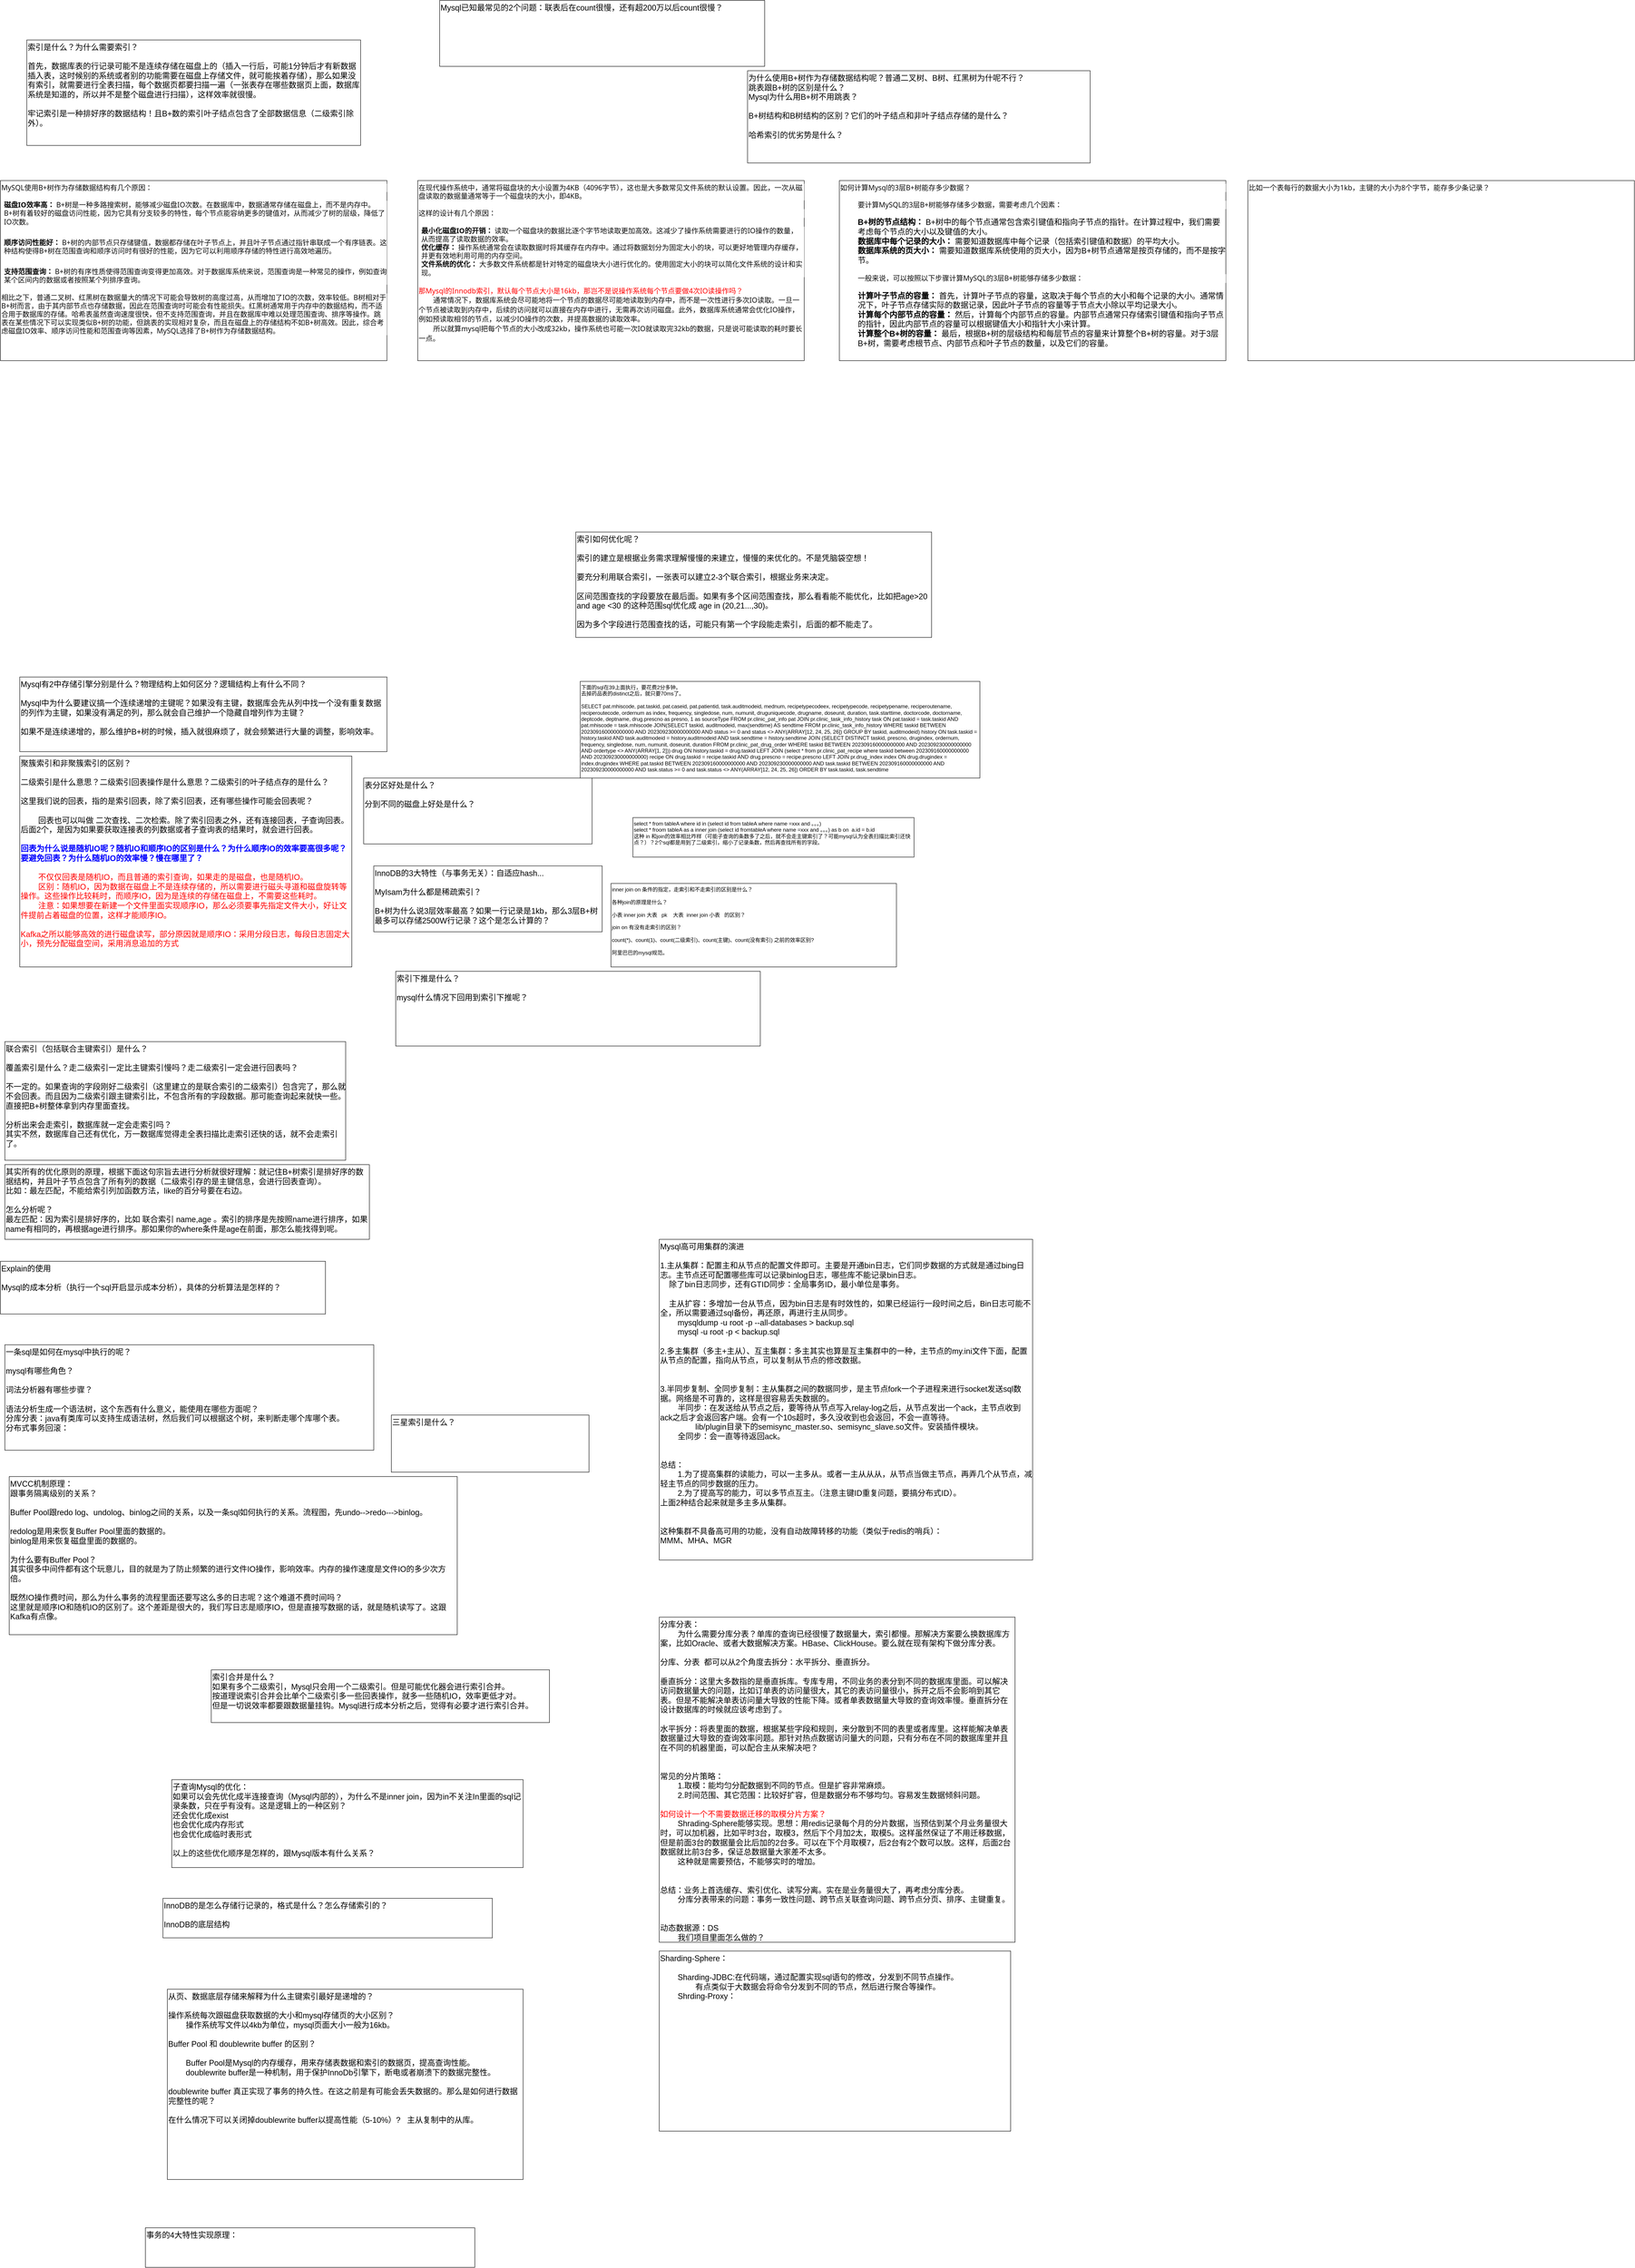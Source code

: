 <mxfile version="24.2.0" type="github">
  <diagram name="第 1 页" id="L6XU-YJSm6NN8EeBNm4k">
    <mxGraphModel dx="1434" dy="3084" grid="1" gridSize="10" guides="1" tooltips="1" connect="1" arrows="1" fold="1" page="1" pageScale="1" pageWidth="827" pageHeight="1169" math="0" shadow="0">
      <root>
        <mxCell id="0" />
        <mxCell id="1" parent="0" />
        <mxCell id="aYSDuqsWhtXODDXYn9be-1" value="&lt;font style=&quot;font-size: 18px;&quot;&gt;为什么使用B+树作为存储数据结构呢？普通二叉树、B树、红黑树为什呢不行？&lt;br&gt;跳表跟B+树的区别是什么？&lt;br style=&quot;border-color: var(--border-color);&quot;&gt;&lt;span style=&quot;&quot;&gt;Mysql为什么用B+树不用跳表？&lt;/span&gt;&lt;br&gt;&lt;br&gt;B+树结构和B树结构的区别？它们的叶子结点和非叶子结点存储的是什么？&lt;br&gt;&lt;br&gt;哈希索引的优劣势是什么？&lt;br&gt;&lt;br&gt;&lt;/font&gt;" style="rounded=0;whiteSpace=wrap;html=1;verticalAlign=top;align=left;" parent="1" vertex="1">
          <mxGeometry x="1701" y="-1140" width="780" height="210" as="geometry" />
        </mxCell>
        <mxCell id="aYSDuqsWhtXODDXYn9be-2" value="&lt;font style=&quot;font-size: 18px;&quot;&gt;Mysql有2中存储引擎分别是什么？物理结构上如何区分？逻辑结构上有什么不同？&lt;br&gt;&lt;br&gt;Mysql中为什么要建议搞一个连续递增的主键呢？如果没有主键，数据库会先从列中找一个没有重复数据的列作为主键，如果没有满足的列，那么就会自己维护一个隐藏自增列作为主键？&lt;br&gt;&lt;br&gt;如果不是连续递增的，那么维护B+树的时候，插入就很麻烦了，就会频繁进行大量的调整，影响效率。&lt;br&gt;&lt;/font&gt;" style="rounded=0;whiteSpace=wrap;html=1;verticalAlign=top;align=left;" parent="1" vertex="1">
          <mxGeometry x="44" y="240" width="836" height="170" as="geometry" />
        </mxCell>
        <mxCell id="aYSDuqsWhtXODDXYn9be-3" value="&lt;font style=&quot;font-size: 18px;&quot;&gt;聚簇索引和非聚簇索引的区别？&lt;br&gt;&lt;br&gt;二级索引是什么意思？二级索引回表操作是什么意思？二级索引的叶子结点存的是什么？&lt;br&gt;&lt;br&gt;这里我们说的回表，指的是索引回表，除了索引回表，还有哪些操作可能会回表呢？&lt;br&gt;&lt;br&gt;&lt;span style=&quot;white-space: pre;&quot;&gt;&#x9;&lt;/span&gt;回表也可以叫做 二次查找、二次检索。除了索引回表之外，还有连接回表，子查询回表。后面2个，是因为如果要获取连接表的列数据或者子查询表的结果时，就会进行回表。&lt;br&gt;&lt;br&gt;&lt;b&gt;&lt;font color=&quot;#0000ff&quot;&gt;回表为什么说是随机IO呢？随机IO和顺序IO的区别是什么？为什么顺序IO的效率要高很多呢？要避免回表？为什么随机IO的效率慢？慢在哪里了？&lt;/font&gt;&lt;/b&gt;&lt;br&gt;&lt;span style=&quot;white-space: pre;&quot;&gt;&#x9;&lt;/span&gt;&lt;br&gt;&lt;span style=&quot;white-space: pre;&quot;&gt;&#x9;&lt;/span&gt;&lt;font color=&quot;#ff0000&quot;&gt;不仅仅回表是随机IO，而且普通的索引查询，如果走的是磁盘，也是随机IO。&lt;br&gt;&lt;span style=&quot;white-space: pre;&quot;&gt;&#x9;&lt;/span&gt;区别：随机IO，因为数据在磁盘上不是连续存储的，所以需要进行磁头寻道和磁盘旋转等操作。这些操作比较耗时，而顺序IO，因为是连续的存储在磁盘上，不需要这些耗时。&lt;br&gt;&lt;span style=&quot;white-space: pre;&quot;&gt;&#x9;&lt;/span&gt;注意：如果想要在新建一个文件里面实现顺序IO，那么必须要事先指定文件大小，好让文件提前占着磁盘的位置，这样才能顺序IO。&lt;br&gt;&lt;br&gt;Kafka之所以能够高效的进行磁盘读写，部分原因就是顺序IO：采用分段日志，每段日志固定大小，预先分配磁盘空间，采用消息追加的方式&lt;/font&gt;&lt;br&gt;&lt;/font&gt;" style="rounded=0;whiteSpace=wrap;html=1;verticalAlign=top;align=left;" parent="1" vertex="1">
          <mxGeometry x="44" y="420" width="756" height="480" as="geometry" />
        </mxCell>
        <mxCell id="DzlcBEAfJtIRjQRNxWo9-1" value="&lt;font style=&quot;font-size: 18px;&quot;&gt;Explain的使用&lt;br&gt;&lt;br&gt;Mysql的成本分析（执行一个sql开启显示成本分析），具体的分析算法是怎样的？&lt;br&gt;&lt;/font&gt;" style="rounded=0;whiteSpace=wrap;html=1;verticalAlign=top;align=left;" parent="1" vertex="1">
          <mxGeometry y="1570" width="740" height="120" as="geometry" />
        </mxCell>
        <mxCell id="PFGi73NgZuRSLPyA7w7K-1" value="&lt;font style=&quot;font-size: 18px;&quot;&gt;联合索引（包括联合主键索引）是什么？&lt;br&gt;&lt;br&gt;覆盖索引是什么？走二级索引一定比主键索引慢吗？走二级索引一定会进行回表吗？&lt;br&gt;&lt;br&gt;不一定的。如果查询的字段刚好二级索引（这里建立的是联合索引的二级索引）包含完了，那么就不会回表。而且因为二级索引跟主键索引比，不包含所有的字段数据。那可能查询起来就快一些。直接把B+树整体拿到内存里面查找。&lt;br&gt;&lt;br&gt;分析出来会走索引，数据库就一定会走索引吗？&lt;br&gt;其实不然，数据库自己还有优化，万一数据库觉得走全表扫描比走索引还快的话，就不会走索引了。&lt;br&gt;&lt;br&gt;&lt;br&gt;&lt;/font&gt;" style="rounded=0;whiteSpace=wrap;html=1;verticalAlign=top;align=left;" parent="1" vertex="1">
          <mxGeometry x="10" y="1070" width="776" height="270" as="geometry" />
        </mxCell>
        <mxCell id="PFGi73NgZuRSLPyA7w7K-2" value="&lt;font style=&quot;font-size: 18px;&quot;&gt;索引是什么？为什么需要索引？&lt;br&gt;&lt;br&gt;首先，数据库表的行记录可能不是连续存储在磁盘上的（插入一行后，可能1分钟后才有新数据插入表，这时候别的系统或者别的功能需要在磁盘上存储文件，就可能挨着存储），那么如果没有索引，就需要进行全表扫描，每个数据页都要扫描一遍（一张表存在哪些数据页上面，数据库系统是知道的，所以并不是整个磁盘进行扫描），这样效率就很慢。&lt;br&gt;&lt;br&gt;牢记索引是一种排好序的数据结构！且B+数的索引叶子结点包含了全部数据信息（二级索引除外）。&lt;br&gt;&lt;/font&gt;" style="rounded=0;whiteSpace=wrap;html=1;verticalAlign=top;align=left;" parent="1" vertex="1">
          <mxGeometry x="60" y="-1210" width="760" height="240" as="geometry" />
        </mxCell>
        <mxCell id="PFGi73NgZuRSLPyA7w7K-3" value="&lt;font style=&quot;font-size: 18px;&quot;&gt;其实所有的优化原则的原理，根据下面这句宗旨去进行分析就很好理解：就记住B+树索引是排好序的数据结构，并且叶子节点包含了所有列的数据（二级索引存的是主键信息，会进行回表查询）。&lt;br style=&quot;border-color: var(--border-color);&quot;&gt;比如：最左匹配，不能给索引列加函数方法，like的百分号要在右边。&lt;br&gt;&lt;br style=&quot;border-color: var(--border-color);&quot;&gt;怎么分析呢？&lt;br style=&quot;border-color: var(--border-color);&quot;&gt;最左匹配：因为索引是排好序的，比如 联合索引 name,age 。索引的排序是先按照name进行排序，如果name有相同的，再根据age进行排序。那如果你的where条件是age在前面，那怎么能找得到呢。&lt;br&gt;&lt;/font&gt;" style="rounded=0;whiteSpace=wrap;html=1;verticalAlign=top;align=left;" parent="1" vertex="1">
          <mxGeometry x="10" y="1350" width="830" height="170" as="geometry" />
        </mxCell>
        <mxCell id="r750OqilGSKwBD_I3ron-2" value="&lt;font style=&quot;font-size: 18px;&quot;&gt;索引下推是什么？&lt;br&gt;&lt;br&gt;mysql什么情况下回用到索引下推呢？&lt;br&gt;&lt;/font&gt;" style="rounded=0;whiteSpace=wrap;html=1;verticalAlign=top;align=left;" parent="1" vertex="1">
          <mxGeometry x="900" y="910" width="830" height="170" as="geometry" />
        </mxCell>
        <mxCell id="r750OqilGSKwBD_I3ron-3" value="&lt;font style=&quot;font-size: 18px;&quot;&gt;一条sql是如何在mysql中执行的呢？&lt;br&gt;&lt;br&gt;mysql有哪些角色？&lt;br&gt;&lt;br&gt;词法分析器有哪些步骤？&lt;br&gt;&lt;br&gt;语法分析生成一个语法树，这个东西有什么意义，能使用在哪些方面呢？&lt;br&gt;分库分表：java有类库可以支持生成语法树，然后我们可以根据这个树，来判断走哪个库哪个表。&lt;br&gt;分布式事务回滚：&lt;br&gt;&lt;/font&gt;" style="rounded=0;whiteSpace=wrap;html=1;verticalAlign=top;align=left;" parent="1" vertex="1">
          <mxGeometry x="10" y="1760" width="840" height="240" as="geometry" />
        </mxCell>
        <mxCell id="MdRjEa7SP88yfNxcg5VE-1" value="&lt;font style=&quot;font-size: 18px;&quot;&gt;索引如何优化呢？&lt;br&gt;&lt;br&gt;索引的建立是根据业务需求理解慢慢的来建立，慢慢的来优化的。不是凭脑袋空想！&lt;br&gt;&lt;br&gt;要充分利用联合索引，一张表可以建立2-3个联合索引，根据业务来决定。&lt;br&gt;&lt;br&gt;区间范围查找的字段要放在最后面。如果有多个区间范围查找，那么看看能不能优化，比如把age&amp;gt;20 and age &amp;lt;30 的这种范围sql优化成 age in (20,21...,30)。&lt;br&gt;&lt;br&gt;因为多个字段进行范围查找的话，可能只有第一个字段能走索引，后面的都不能走了。&lt;br&gt;&lt;/font&gt;" style="rounded=0;whiteSpace=wrap;html=1;verticalAlign=top;align=left;" parent="1" vertex="1">
          <mxGeometry x="1310" y="-90" width="810" height="240" as="geometry" />
        </mxCell>
        <mxCell id="MdRjEa7SP88yfNxcg5VE-2" value="下面的sql在39上面执行，要花费2分多钟。&lt;br&gt;去掉药品表的distinct之后，就只要70ms了。&lt;br&gt;&lt;br&gt;SELECT pat.mhiscode, pat.taskid, pat.caseid, pat.patientid, task.auditmodeid, mednum, recipetypecodeex, recipetypecode, recipetypename, reciperoutename, reciperoutecode, ordernum as index, frequency, singledose, num, numunit, druguniquecode, drugname, doseunit, duration, task.starttime, doctorcode, doctorname, deptcode, deptname, drug.prescno as presno, 1 as sourceType FROM pr.clinic_pat_info pat JOIN pr.clinic_task_info_history task ON pat.taskid = task.taskid AND pat.mhiscode = task.mhiscode JOIN(SELECT taskid, auditmodeid, max(sendtime) AS sendtime FROM pr.clinic_task_info_history WHERE taskid BETWEEN 202309160000000000 AND 202309230000000000 AND status &amp;gt;= 0 and status &amp;lt;&amp;gt; ANY(ARRAY[12, 24, 25, 26]) GROUP BY taskid, auditmodeid) history ON task.taskid = history.taskid AND task.auditmodeid = history.auditmodeid AND task.sendtime = history.sendtime JOIN (SELECT DISTINCT taskid, prescno, drugindex, ordernum, frequency, singledose, num, numunit, doseunit, duration FROM pr.clinic_pat_drug_order WHERE taskid BETWEEN 202309160000000000 AND 202309230000000000 AND ordertype &amp;lt;&amp;gt; ANY(ARRAY[1, 2])) drug ON history.taskid = drug.taskid LEFT JOIN (select * from pr.clinic_pat_recipe where taskid between 202309160000000000 AND 202309230000000000) recipe ON drug.taskid = recipe.taskid AND drug.prescno = recipe.prescno LEFT JOIN pr.drug_index index ON drug.drugindex = index.drugindex WHERE pat.taskid BETWEEN 202309160000000000 AND 202309230000000000 AND task.taskid BETWEEN 202309160000000000 AND &lt;br&gt;202309230000000000 AND task.status &amp;gt;= 0 and task.status &amp;lt;&amp;gt; ANY(ARRAY[12, 24, 25, 26]) ORDER BY task.taskid, task.sendtime" style="rounded=0;whiteSpace=wrap;html=1;verticalAlign=top;align=left;" parent="1" vertex="1">
          <mxGeometry x="1320" y="250" width="910" height="220" as="geometry" />
        </mxCell>
        <mxCell id="X4JwkC8u1-y5Jrn2BpA5-1" value="select * from tableA where id in (select id from tableA where name =xxx and 。。。)&lt;br&gt;select * froom tableA as a inner join (select id fromtableA where name =xxx and 。。。) as b on&amp;nbsp; a.id = b.id&lt;br&gt;这种 in 和join的效率相比咋样（可能子查询的条数多了之后，就不会走主键索引了？可能mysql认为全表扫描比索引还快点？）？2个sql都是用到了二级索引，缩小了记录条数，然后再查找所有的字段。" style="rounded=0;whiteSpace=wrap;html=1;verticalAlign=top;align=left;" parent="1" vertex="1">
          <mxGeometry x="1440" y="560" width="640" height="90" as="geometry" />
        </mxCell>
        <mxCell id="X4JwkC8u1-y5Jrn2BpA5-2" value="inner join on 条件的指定，走索引和不走索引的区别是什么？&lt;br&gt;&lt;br&gt;各种join的原理是什么？&lt;br&gt;&lt;br&gt;小表 inner join 大表&amp;nbsp; &amp;nbsp;pk&amp;nbsp; &amp;nbsp; 大表&amp;nbsp; inner join 小表&amp;nbsp; &amp;nbsp;的区别？&lt;br&gt;&lt;br&gt;join on 有没有走索引的区别？&lt;br&gt;&lt;br&gt;count(*)、count(1)、count(二级索引)、count(主键)、count(没有索引) 之前的效率区别?&lt;br&gt;&lt;br&gt;阿里巴巴的mysql规范。" style="rounded=0;whiteSpace=wrap;html=1;verticalAlign=top;align=left;" parent="1" vertex="1">
          <mxGeometry x="1390" y="710" width="650" height="190" as="geometry" />
        </mxCell>
        <mxCell id="1pvLfjOu5_eiv0kYw-xj-1" value="&lt;font style=&quot;font-size: 18px;&quot;&gt;MVCC机制原理：&lt;br&gt;跟事务隔离级别的关系？&lt;br&gt;&lt;br&gt;Buffer Pool跟redo log、undolog、binlog之间的关系，以及一条sql如何执行的关系。流程图，先undo--&amp;gt;redo---&amp;gt;binlog。&lt;br&gt;&lt;br&gt;redolog是用来恢复Buffer Pool里面的数据的。&lt;br&gt;binlog是用来恢复磁盘里面的数据的。&lt;br&gt;&lt;br&gt;为什么要有Buffer Pool？&lt;br&gt;其实很多中间件都有这个玩意儿，目的就是为了防止频繁的进行文件IO操作，影响效率。内存的操作速度是文件IO的多少次方倍。&lt;br&gt;&lt;br&gt;既然IO操作费时间，那么为什么事务的流程里面还要写这么多的日志呢？这个难道不费时间吗？&lt;br&gt;这里就是顺序IO和随机IO的区别了。这个差距是很大的，我们写日志是顺序IO，但是直接写数据的话，就是随机读写了。这跟Kafka有点像。&lt;br&gt;&lt;br&gt;&lt;/font&gt;" style="rounded=0;whiteSpace=wrap;html=1;verticalAlign=top;align=left;" parent="1" vertex="1">
          <mxGeometry x="20" y="2060" width="1020" height="360" as="geometry" />
        </mxCell>
        <mxCell id="DgoiZzh3QHl1QlPg7UnV-1" value="&lt;font style=&quot;font-size: 18px;&quot;&gt;InnoDB的3大特性（与事务无关）：自适应hash...&lt;br&gt;&lt;br&gt;MyIsam为什么都是稀疏索引？&lt;br&gt;&lt;br&gt;B+树为什么说3层效率最高？如果一行记录是1kb，那么3层B+树最多可以存储2500W行记录？这个是怎么计算的？&lt;br&gt;&lt;/font&gt;" style="rounded=0;whiteSpace=wrap;html=1;verticalAlign=top;align=left;" parent="1" vertex="1">
          <mxGeometry x="850" y="670" width="520" height="150" as="geometry" />
        </mxCell>
        <mxCell id="DgoiZzh3QHl1QlPg7UnV-3" value="&lt;font style=&quot;font-size: 18px;&quot;&gt;三星索引是什么？&lt;br&gt;&lt;br&gt;&lt;/font&gt;" style="rounded=0;whiteSpace=wrap;html=1;verticalAlign=top;align=left;" parent="1" vertex="1">
          <mxGeometry x="890" y="1920" width="450" height="130" as="geometry" />
        </mxCell>
        <mxCell id="TDYWAo7VMzj91rLCB7Ix-1" value="&lt;font style=&quot;font-size: 18px;&quot;&gt;索引合并是什么？&lt;br&gt;如果有多个二级索引，Mysql只会用一个二级索引。但是可能优化器会进行索引合并。&lt;br&gt;按道理说索引合并会比单个二级索引多一些回表操作，就多一些随机IO，效率更低才对。&lt;br&gt;但是一切说效率都要跟数据量挂钩。Mysql进行成本分析之后，觉得有必要才进行索引合并。&lt;br&gt;&lt;/font&gt;" style="rounded=0;whiteSpace=wrap;html=1;verticalAlign=top;align=left;" parent="1" vertex="1">
          <mxGeometry x="480" y="2500" width="770" height="120" as="geometry" />
        </mxCell>
        <mxCell id="9TrS2JWGWcBnD62vof_O-1" value="&lt;font style=&quot;font-size: 18px;&quot;&gt;子查询Mysql的优化：&lt;br&gt;如果可以会先优化成半连接查询（Mysql内部的），为什么不是inner join，因为in不关注In里面的sql记录条数，只在乎有没有。这是逻辑上的一种区别？&lt;br&gt;还会优化成exist&lt;br&gt;也会优化成内存形式&lt;br&gt;也会优化成临时表形式&lt;br&gt;&lt;br&gt;以上的这些优化顺序是怎样的，跟Mysql版本有什么关系？&lt;br&gt;&lt;/font&gt;" style="rounded=0;whiteSpace=wrap;html=1;verticalAlign=top;align=left;" parent="1" vertex="1">
          <mxGeometry x="390" y="2750" width="800" height="200" as="geometry" />
        </mxCell>
        <mxCell id="9TrS2JWGWcBnD62vof_O-2" value="&lt;font style=&quot;font-size: 18px;&quot;&gt;InnoDB的是怎么存储行记录的，格式是什么？怎么存储索引的？&lt;br&gt;&lt;br&gt;InnoDB的底层结构&lt;br&gt;&lt;/font&gt;" style="rounded=0;whiteSpace=wrap;html=1;verticalAlign=top;align=left;" parent="1" vertex="1">
          <mxGeometry x="370" y="3020" width="750" height="90" as="geometry" />
        </mxCell>
        <mxCell id="dTx3rwTkO2r90H_nULGv-1" value="&lt;font style=&quot;font-size: 18px;&quot;&gt;从页、数据底层存储来解释为什么主键索引最好是递增的？&lt;br&gt;&lt;br&gt;操作系统每次跟磁盘获取数据的大小和mysql存储页的大小区别？&lt;br&gt;&lt;span style=&quot;white-space: pre;&quot;&gt;&#x9;&lt;/span&gt;操作系统写文件以4kb为单位，mysql页面大小一般为16kb。&lt;br&gt;&lt;br&gt;Buffer Pool 和 doublewrite buffer 的区别？&lt;br&gt;&lt;br&gt;&lt;span style=&quot;white-space: pre;&quot;&gt;&#x9;&lt;/span&gt;Buffer Pool是Mysql的内存缓存，用来存储表数据和索引的数据页，提高查询性能。&lt;br&gt;&lt;span style=&quot;white-space: pre;&quot;&gt;&#x9;&lt;/span&gt;doublewrite buffer是一种机制，用于保护InnoDb引擎下，断电或者崩溃下的数据完整性。&lt;br&gt;&lt;br&gt;doublewrite buffer 真正实现了事务的持久性。在这之前是有可能会丢失数据的。那么是如何进行数据完整性的呢？&lt;br&gt;&lt;br&gt;在什么情况下可以关闭掉doublewrite buffer以提高性能（5-10%）?&amp;nbsp; &amp;nbsp;主从复制中的从库。&lt;br&gt;&lt;br&gt;&lt;/font&gt;" style="rounded=0;whiteSpace=wrap;html=1;verticalAlign=top;align=left;" parent="1" vertex="1">
          <mxGeometry x="380" y="3227" width="810" height="433" as="geometry" />
        </mxCell>
        <mxCell id="N1tSuVbC6mHXAO_MOer2-1" value="&lt;font style=&quot;font-size: 18px;&quot;&gt;事务的4大特性实现原理：&lt;br&gt;&lt;/font&gt;" style="rounded=0;whiteSpace=wrap;html=1;verticalAlign=top;align=left;" parent="1" vertex="1">
          <mxGeometry x="330" y="3770" width="750" height="90" as="geometry" />
        </mxCell>
        <mxCell id="ICJE7UBgEt_on30tJHNk-1" value="&lt;font style=&quot;font-size: 18px;&quot;&gt;Mysql高可用集群的演进&lt;br&gt;&lt;br&gt;1.主从集群：配置主和从节点的配置文件即可。主要是开通bin日志，它们同步数据的方式就是通过bing日志。主节点还可配置哪些库可以记录binlog日志，哪些库不能记录bin日志。&lt;br&gt;&lt;span style=&quot;&quot;&gt;&lt;span style=&quot;&quot;&gt;&amp;nbsp;&amp;nbsp;&amp;nbsp;&amp;nbsp;&lt;/span&gt;&lt;/span&gt;除了bin日志同步，还有GTID同步：全局事务ID，最小单位是事务。&lt;br&gt;&lt;br&gt;&lt;span style=&quot;&quot;&gt;&lt;span style=&quot;&quot;&gt;&amp;nbsp;&amp;nbsp;&amp;nbsp;&amp;nbsp;&lt;/span&gt;&lt;/span&gt;主从扩容：多增加一台从节点，因为bin日志是有时效性的，如果已经运行一段时间之后，Bin日志可能不全，所以需要通过sql备份，再还原，再进行主从同步。&lt;br&gt;&lt;span style=&quot;&quot;&gt;&lt;span style=&quot;&quot;&gt;&amp;nbsp;&amp;nbsp;&amp;nbsp;&amp;nbsp;&lt;/span&gt;&lt;/span&gt;&lt;span style=&quot;&quot;&gt;&lt;span style=&quot;&quot;&gt;&amp;nbsp;&amp;nbsp;&amp;nbsp;&amp;nbsp;&lt;/span&gt;&lt;/span&gt;mysqldump -u root -p --all-databases &amp;gt; backup.sql&amp;nbsp;&lt;br&gt;&lt;span style=&quot;&quot;&gt;&lt;span style=&quot;white-space: pre;&quot;&gt;&amp;nbsp;&amp;nbsp;&amp;nbsp;&amp;nbsp;&lt;span style=&quot;white-space: pre;&quot;&gt;&#x9;&lt;/span&gt;&lt;/span&gt;&lt;/span&gt;mysql -u root -p &amp;lt; backup.sql&lt;br&gt;&lt;br&gt;2.多主集群（多主+主从）、互主集群：多主其实也算是互主集群中的一种，主节点的my.ini文件下面，配置从节点的配置，指向从节点，可以复制从节点的修改数据。&lt;br&gt;&lt;br&gt;&lt;br&gt;3.半同步复制、全同步复制：主从集群之间的数据同步，是主节点fork一个子进程来进行socket发送sql数据。网络是不可靠的，这样是很容易丢失数据的。&lt;br&gt;&lt;span style=&quot;white-space: pre;&quot;&gt;&#x9;&lt;/span&gt;半同步：在发送给从节点之后，要等待从节点写入relay-log之后，从节点发出一个ack，主节点收到ack之后才会返回客户端。会有一个10s超时，多久没收到也会返回，不会一直等待。&lt;br&gt;&lt;span style=&quot;white-space: pre;&quot;&gt;&#x9;&lt;/span&gt;&lt;span style=&quot;white-space: pre;&quot;&gt;&#x9;&lt;/span&gt;lib/plugin目录下的semisync_master.so、semisync_slave.so文件。安装插件模块。&lt;br&gt;&lt;span style=&quot;white-space: pre;&quot;&gt;&#x9;&lt;/span&gt;全同步：会一直等待返回ack。&lt;br&gt;&lt;br&gt;&lt;br&gt;总结：&lt;br&gt;&lt;span style=&quot;white-space: pre;&quot;&gt;&#x9;&lt;/span&gt;1.为了提高集群的读能力，可以一主多从。或者一主从从从，从节点当做主节点，再弄几个从节点，减轻主节点的同步数据的压力。&lt;br&gt;&lt;span style=&quot;white-space: pre;&quot;&gt;&#x9;&lt;/span&gt;2.为了提高写的能力，可以多节点互主。（注意主键ID重复问题，要搞分布式ID）。&lt;br&gt;上面2种结合起来就是多主多从集群。&lt;br&gt;&lt;br&gt;&lt;br&gt;这种集群不具备高可用的功能，没有自动故障转移的功能（类似于redis的哨兵）：&lt;br&gt;MMM、MHA、MGR&lt;br&gt;&lt;br&gt;&lt;br&gt;&lt;br&gt;&lt;/font&gt;" style="rounded=0;whiteSpace=wrap;html=1;verticalAlign=top;align=left;" parent="1" vertex="1">
          <mxGeometry x="1500" y="1520" width="850" height="730" as="geometry" />
        </mxCell>
        <mxCell id="ICJE7UBgEt_on30tJHNk-2" value="&lt;font style=&quot;font-size: 18px;&quot;&gt;分库分表：&lt;br&gt;&lt;span style=&quot;white-space: pre;&quot;&gt;&#x9;&lt;/span&gt;为什么需要分库分表？单库的查询已经很慢了数据量大，索引都慢。那解决方案要么换数据库方案，比如Oracle、或者大数据解决方案。HBase、ClickHouse。要么就在现有架构下做分库分表。&lt;br&gt;&lt;br&gt;分库、分表&amp;nbsp; 都可以从2个角度去拆分：水平拆分、垂直拆分。&lt;br&gt;&lt;br&gt;垂直拆分：这里大多数指的是垂直拆库。专库专用，不同业务的表分到不同的数据库里面。可以解决访问数据量大的问题，比如订单表的访问量很大，其它的表访问量很小，拆开之后不会影响到其它表。但是不能解决单表访问量大导致的性能下降。或者单表数据量大导致的查询效率慢。垂直拆分在设计数据库的时候就应该考虑到了。&lt;br&gt;&lt;br&gt;水平拆分：将表里面的数据，根据某些字段和规则，来分散到不同的表里或者库里。这样能解决单表数据量过大导致的查询效率问题。那针对热点数据访问量大的问题，只有分布在不同的数据库里并且在不同的机器里面，可以配合主从来解决吧？&lt;br&gt;&lt;br&gt;&lt;br&gt;常见的分片策略：&lt;br&gt;&lt;span style=&quot;white-space: pre;&quot;&gt;&#x9;&lt;/span&gt;1.取模：能均匀分配数据到不同的节点。但是扩容非常麻烦。&lt;br&gt;&lt;span style=&quot;white-space: pre;&quot;&gt;&#x9;&lt;/span&gt;2.时间范围、其它范围：比较好扩容，但是数据分布不够均匀。容易发生数据倾斜问题。&lt;br&gt;&lt;br&gt;&lt;font color=&quot;#ff0000&quot;&gt;如何设计一个不需要数据迁移的取模分片方案？&lt;br&gt;&lt;/font&gt;&lt;span style=&quot;white-space: pre;&quot;&gt;&#x9;&lt;/span&gt;Shrading-Sphere能够实现。思想：用redis记录每个月的分片数据，当预估到某个月业务量很大时，可以加机器，比如平时3台，取模3，然后下个月加2太，取模5。这样虽然保证了不用迁移数据，但是前面3台的数据量会比后加的2台多。可以在下个月取模7，后2台有2个数可以放。这样，后面2台数据就比前3台多，保证总数据量大家差不太多。&lt;br&gt;&lt;span style=&quot;white-space: pre;&quot;&gt;&#x9;&lt;/span&gt;这种就是需要预估，不能够实时的增加。&lt;br&gt;&lt;br&gt;&lt;br&gt;总结：业务上首选缓存、索引优化、读写分离。实在是业务量很大了，再考虑分库分表。&lt;br&gt;&lt;span style=&quot;white-space: pre;&quot;&gt;&#x9;&lt;/span&gt;分库分表带来的问题：事务一致性问题、跨节点关联查询问题、跨节点分页、排序、主键重复。&lt;br&gt;&lt;br&gt;&lt;br&gt;动态数据源：DS&lt;br&gt;&lt;span style=&quot;white-space: pre;&quot;&gt;&#x9;&lt;/span&gt;我们项目里面怎么做的？&lt;br&gt;&lt;/font&gt;" style="rounded=0;whiteSpace=wrap;html=1;verticalAlign=top;align=left;" parent="1" vertex="1">
          <mxGeometry x="1500" y="2380" width="810" height="740" as="geometry" />
        </mxCell>
        <mxCell id="pqmF28eFS-mHkBI-EK1a-1" value="&lt;font style=&quot;font-size: 18px;&quot;&gt;Sharding-Sphere：&lt;br&gt;&lt;br&gt;&lt;span style=&quot;white-space: pre;&quot;&gt;&#x9;&lt;/span&gt;Sharding-JDBC:在代码端，通过配置实现sql语句的修改，分发到不同节点操作。&lt;br&gt;&lt;span style=&quot;white-space: pre;&quot;&gt;&#x9;&lt;/span&gt;&lt;span style=&quot;white-space: pre;&quot;&gt;&#x9;&lt;/span&gt;有点类似于大数据会将命令分发到不同的节点，然后进行聚合等操作。&lt;br&gt;&lt;span style=&quot;white-space: pre;&quot;&gt;&#x9;&lt;/span&gt;Shrding-Proxy：&lt;br&gt;&lt;/font&gt;" style="rounded=0;whiteSpace=wrap;html=1;verticalAlign=top;align=left;" parent="1" vertex="1">
          <mxGeometry x="1500" y="3140" width="800" height="410" as="geometry" />
        </mxCell>
        <mxCell id="FjCXFoLGvi7i4B6VUWgo-1" value="&lt;font style=&quot;font-size: 18px;&quot;&gt;表分区好处是什么？&lt;br&gt;&lt;br&gt;分到不同的磁盘上好处是什么？&lt;br&gt;&lt;/font&gt;" style="rounded=0;whiteSpace=wrap;html=1;verticalAlign=top;align=left;" parent="1" vertex="1">
          <mxGeometry x="827" y="470" width="520" height="150" as="geometry" />
        </mxCell>
        <mxCell id="pL_fVSFi2-xkQOqUVK64-1" value="&lt;font style=&quot;font-size: 18px;&quot;&gt;Mysql已知最常见的2个问题：联表后在count很慢，还有超200万以后count很慢？&lt;br&gt;&lt;/font&gt;" style="rounded=0;whiteSpace=wrap;html=1;verticalAlign=top;align=left;" parent="1" vertex="1">
          <mxGeometry x="1000" y="-1300" width="740" height="150" as="geometry" />
        </mxCell>
        <mxCell id="OvqQifl_5h74nlvK-wpV-1" value="&lt;font style=&quot;font-size: 18px;&quot;&gt;&lt;p style=&quot;border: 0px solid rgb(227, 227, 227); box-sizing: border-box; --tw-border-spacing-x: 0; --tw-border-spacing-y: 0; --tw-translate-x: 0; --tw-translate-y: 0; --tw-rotate: 0; --tw-skew-x: 0; --tw-skew-y: 0; --tw-scale-x: 1; --tw-scale-y: 1; --tw-pan-x: ; --tw-pan-y: ; --tw-pinch-zoom: ; --tw-scroll-snap-strictness: proximity; --tw-gradient-from-position: ; --tw-gradient-via-position: ; --tw-gradient-to-position: ; --tw-ordinal: ; --tw-slashed-zero: ; --tw-numeric-figure: ; --tw-numeric-spacing: ; --tw-numeric-fraction: ; --tw-ring-inset: ; --tw-ring-offset-width: 0px; --tw-ring-offset-color: #fff; --tw-ring-color: rgba(69,89,164,.5); --tw-ring-offset-shadow: 0 0 transparent; --tw-ring-shadow: 0 0 transparent; --tw-shadow: 0 0 transparent; --tw-shadow-colored: 0 0 transparent; --tw-blur: ; --tw-brightness: ; --tw-contrast: ; --tw-grayscale: ; --tw-hue-rotate: ; --tw-invert: ; --tw-saturate: ; --tw-sepia: ; --tw-drop-shadow: ; --tw-backdrop-blur: ; --tw-backdrop-brightness: ; --tw-backdrop-contrast: ; --tw-backdrop-grayscale: ; --tw-backdrop-hue-rotate: ; --tw-backdrop-invert: ; --tw-backdrop-opacity: ; --tw-backdrop-saturate: ; --tw-backdrop-sepia: ; margin: 0px 0px 1.25em; color: rgb(13, 13, 13); font-family: Söhne, ui-sans-serif, system-ui, -apple-system, &amp;quot;Segoe UI&amp;quot;, Roboto, Ubuntu, Cantarell, &amp;quot;Noto Sans&amp;quot;, sans-serif, &amp;quot;Helvetica Neue&amp;quot;, Arial, &amp;quot;Apple Color Emoji&amp;quot;, &amp;quot;Segoe UI Emoji&amp;quot;, &amp;quot;Segoe UI Symbol&amp;quot;, &amp;quot;Noto Color Emoji&amp;quot;; font-size: 16px; white-space-collapse: preserve; background-color: rgb(255, 255, 255);&quot;&gt;MySQL使用B+树作为存储数据结构有几个原因：&lt;/p&gt;&lt;ol style=&quot;border: 0px solid rgb(227, 227, 227); box-sizing: border-box; --tw-border-spacing-x: 0; --tw-border-spacing-y: 0; --tw-translate-x: 0; --tw-translate-y: 0; --tw-rotate: 0; --tw-skew-x: 0; --tw-skew-y: 0; --tw-scale-x: 1; --tw-scale-y: 1; --tw-pan-x: ; --tw-pan-y: ; --tw-pinch-zoom: ; --tw-scroll-snap-strictness: proximity; --tw-gradient-from-position: ; --tw-gradient-via-position: ; --tw-gradient-to-position: ; --tw-ordinal: ; --tw-slashed-zero: ; --tw-numeric-figure: ; --tw-numeric-spacing: ; --tw-numeric-fraction: ; --tw-ring-inset: ; --tw-ring-offset-width: 0px; --tw-ring-offset-color: #fff; --tw-ring-color: rgba(69,89,164,.5); --tw-ring-offset-shadow: 0 0 transparent; --tw-ring-shadow: 0 0 transparent; --tw-shadow: 0 0 transparent; --tw-shadow-colored: 0 0 transparent; --tw-blur: ; --tw-brightness: ; --tw-contrast: ; --tw-grayscale: ; --tw-hue-rotate: ; --tw-invert: ; --tw-saturate: ; --tw-sepia: ; --tw-drop-shadow: ; --tw-backdrop-blur: ; --tw-backdrop-brightness: ; --tw-backdrop-contrast: ; --tw-backdrop-grayscale: ; --tw-backdrop-hue-rotate: ; --tw-backdrop-invert: ; --tw-backdrop-opacity: ; --tw-backdrop-saturate: ; --tw-backdrop-sepia: ; list-style: none; margin: 1.25em 0px; padding: 0px; counter-reset: list-number 0; display: flex; flex-direction: column; color: rgb(13, 13, 13); font-family: Söhne, ui-sans-serif, system-ui, -apple-system, &amp;quot;Segoe UI&amp;quot;, Roboto, Ubuntu, Cantarell, &amp;quot;Noto Sans&amp;quot;, sans-serif, &amp;quot;Helvetica Neue&amp;quot;, Arial, &amp;quot;Apple Color Emoji&amp;quot;, &amp;quot;Segoe UI Emoji&amp;quot;, &amp;quot;Segoe UI Symbol&amp;quot;, &amp;quot;Noto Color Emoji&amp;quot;; font-size: 16px; white-space-collapse: preserve; background-color: rgb(255, 255, 255);&quot;&gt;&lt;li style=&quot;border: 0px solid rgb(227, 227, 227); box-sizing: border-box; --tw-border-spacing-x: 0; --tw-border-spacing-y: 0; --tw-translate-x: 0; --tw-translate-y: 0; --tw-rotate: 0; --tw-skew-x: 0; --tw-skew-y: 0; --tw-scale-x: 1; --tw-scale-y: 1; --tw-pan-x: ; --tw-pan-y: ; --tw-pinch-zoom: ; --tw-scroll-snap-strictness: proximity; --tw-gradient-from-position: ; --tw-gradient-via-position: ; --tw-gradient-to-position: ; --tw-ordinal: ; --tw-slashed-zero: ; --tw-numeric-figure: ; --tw-numeric-spacing: ; --tw-numeric-fraction: ; --tw-ring-inset: ; --tw-ring-offset-width: 0px; --tw-ring-offset-color: #fff; --tw-ring-color: rgba(69,89,164,.5); --tw-ring-offset-shadow: 0 0 transparent; --tw-ring-shadow: 0 0 transparent; --tw-shadow: 0 0 transparent; --tw-shadow-colored: 0 0 transparent; --tw-blur: ; --tw-brightness: ; --tw-contrast: ; --tw-grayscale: ; --tw-hue-rotate: ; --tw-invert: ; --tw-saturate: ; --tw-sepia: ; --tw-drop-shadow: ; --tw-backdrop-blur: ; --tw-backdrop-brightness: ; --tw-backdrop-contrast: ; --tw-backdrop-grayscale: ; --tw-backdrop-hue-rotate: ; --tw-backdrop-invert: ; --tw-backdrop-opacity: ; --tw-backdrop-saturate: ; --tw-backdrop-sepia: ; margin-bottom: 0px; margin-top: 0px; padding-left: 0.375em; counter-increment: list-number 1; display: block; min-height: 28px;&quot;&gt;&lt;p style=&quot;border: 0px solid rgb(227, 227, 227); box-sizing: border-box; --tw-border-spacing-x: 0; --tw-border-spacing-y: 0; --tw-translate-x: 0; --tw-translate-y: 0; --tw-rotate: 0; --tw-skew-x: 0; --tw-skew-y: 0; --tw-scale-x: 1; --tw-scale-y: 1; --tw-pan-x: ; --tw-pan-y: ; --tw-pinch-zoom: ; --tw-scroll-snap-strictness: proximity; --tw-gradient-from-position: ; --tw-gradient-via-position: ; --tw-gradient-to-position: ; --tw-ordinal: ; --tw-slashed-zero: ; --tw-numeric-figure: ; --tw-numeric-spacing: ; --tw-numeric-fraction: ; --tw-ring-inset: ; --tw-ring-offset-width: 0px; --tw-ring-offset-color: #fff; --tw-ring-color: rgba(69,89,164,.5); --tw-ring-offset-shadow: 0 0 transparent; --tw-ring-shadow: 0 0 transparent; --tw-shadow: 0 0 transparent; --tw-shadow-colored: 0 0 transparent; --tw-blur: ; --tw-brightness: ; --tw-contrast: ; --tw-grayscale: ; --tw-hue-rotate: ; --tw-invert: ; --tw-saturate: ; --tw-sepia: ; --tw-drop-shadow: ; --tw-backdrop-blur: ; --tw-backdrop-brightness: ; --tw-backdrop-contrast: ; --tw-backdrop-grayscale: ; --tw-backdrop-hue-rotate: ; --tw-backdrop-invert: ; --tw-backdrop-opacity: ; --tw-backdrop-saturate: ; --tw-backdrop-sepia: ; margin: 0px;&quot;&gt;&lt;span style=&quot;border: 0px solid rgb(227, 227, 227); box-sizing: border-box; --tw-border-spacing-x: 0; --tw-border-spacing-y: 0; --tw-translate-x: 0; --tw-translate-y: 0; --tw-rotate: 0; --tw-skew-x: 0; --tw-skew-y: 0; --tw-scale-x: 1; --tw-scale-y: 1; --tw-pan-x: ; --tw-pan-y: ; --tw-pinch-zoom: ; --tw-scroll-snap-strictness: proximity; --tw-gradient-from-position: ; --tw-gradient-via-position: ; --tw-gradient-to-position: ; --tw-ordinal: ; --tw-slashed-zero: ; --tw-numeric-figure: ; --tw-numeric-spacing: ; --tw-numeric-fraction: ; --tw-ring-inset: ; --tw-ring-offset-width: 0px; --tw-ring-offset-color: #fff; --tw-ring-color: rgba(69,89,164,.5); --tw-ring-offset-shadow: 0 0 transparent; --tw-ring-shadow: 0 0 transparent; --tw-shadow: 0 0 transparent; --tw-shadow-colored: 0 0 transparent; --tw-blur: ; --tw-brightness: ; --tw-contrast: ; --tw-grayscale: ; --tw-hue-rotate: ; --tw-invert: ; --tw-saturate: ; --tw-sepia: ; --tw-drop-shadow: ; --tw-backdrop-blur: ; --tw-backdrop-brightness: ; --tw-backdrop-contrast: ; --tw-backdrop-grayscale: ; --tw-backdrop-hue-rotate: ; --tw-backdrop-invert: ; --tw-backdrop-opacity: ; --tw-backdrop-saturate: ; --tw-backdrop-sepia: ; font-weight: 600; color: var(--tw-prose-bold);&quot;&gt;磁盘IO效率高：&lt;/span&gt; B+树是一种多路搜索树，能够减少磁盘IO次数。在数据库中，数据通常存储在磁盘上，而不是内存中。B+树有着较好的磁盘访问性能，因为它具有分支较多的特性，每个节点能容纳更多的键值对，从而减少了树的层级，降低了IO次数。&lt;/p&gt;&lt;/li&gt;&lt;li style=&quot;border: 0px solid rgb(227, 227, 227); box-sizing: border-box; --tw-border-spacing-x: 0; --tw-border-spacing-y: 0; --tw-translate-x: 0; --tw-translate-y: 0; --tw-rotate: 0; --tw-skew-x: 0; --tw-skew-y: 0; --tw-scale-x: 1; --tw-scale-y: 1; --tw-pan-x: ; --tw-pan-y: ; --tw-pinch-zoom: ; --tw-scroll-snap-strictness: proximity; --tw-gradient-from-position: ; --tw-gradient-via-position: ; --tw-gradient-to-position: ; --tw-ordinal: ; --tw-slashed-zero: ; --tw-numeric-figure: ; --tw-numeric-spacing: ; --tw-numeric-fraction: ; --tw-ring-inset: ; --tw-ring-offset-width: 0px; --tw-ring-offset-color: #fff; --tw-ring-color: rgba(69,89,164,.5); --tw-ring-offset-shadow: 0 0 transparent; --tw-ring-shadow: 0 0 transparent; --tw-shadow: 0 0 transparent; --tw-shadow-colored: 0 0 transparent; --tw-blur: ; --tw-brightness: ; --tw-contrast: ; --tw-grayscale: ; --tw-hue-rotate: ; --tw-invert: ; --tw-saturate: ; --tw-sepia: ; --tw-drop-shadow: ; --tw-backdrop-blur: ; --tw-backdrop-brightness: ; --tw-backdrop-contrast: ; --tw-backdrop-grayscale: ; --tw-backdrop-hue-rotate: ; --tw-backdrop-invert: ; --tw-backdrop-opacity: ; --tw-backdrop-saturate: ; --tw-backdrop-sepia: ; margin-bottom: 0px; margin-top: 0px; padding-left: 0.375em; counter-increment: list-number 1; display: block; min-height: 28px;&quot;&gt;&lt;p style=&quot;border: 0px solid rgb(227, 227, 227); box-sizing: border-box; --tw-border-spacing-x: 0; --tw-border-spacing-y: 0; --tw-translate-x: 0; --tw-translate-y: 0; --tw-rotate: 0; --tw-skew-x: 0; --tw-skew-y: 0; --tw-scale-x: 1; --tw-scale-y: 1; --tw-pan-x: ; --tw-pan-y: ; --tw-pinch-zoom: ; --tw-scroll-snap-strictness: proximity; --tw-gradient-from-position: ; --tw-gradient-via-position: ; --tw-gradient-to-position: ; --tw-ordinal: ; --tw-slashed-zero: ; --tw-numeric-figure: ; --tw-numeric-spacing: ; --tw-numeric-fraction: ; --tw-ring-inset: ; --tw-ring-offset-width: 0px; --tw-ring-offset-color: #fff; --tw-ring-color: rgba(69,89,164,.5); --tw-ring-offset-shadow: 0 0 transparent; --tw-ring-shadow: 0 0 transparent; --tw-shadow: 0 0 transparent; --tw-shadow-colored: 0 0 transparent; --tw-blur: ; --tw-brightness: ; --tw-contrast: ; --tw-grayscale: ; --tw-hue-rotate: ; --tw-invert: ; --tw-saturate: ; --tw-sepia: ; --tw-drop-shadow: ; --tw-backdrop-blur: ; --tw-backdrop-brightness: ; --tw-backdrop-contrast: ; --tw-backdrop-grayscale: ; --tw-backdrop-hue-rotate: ; --tw-backdrop-invert: ; --tw-backdrop-opacity: ; --tw-backdrop-saturate: ; --tw-backdrop-sepia: ; margin: 0px;&quot;&gt;&lt;br&gt;&lt;/p&gt;&lt;/li&gt;&lt;li style=&quot;border: 0px solid rgb(227, 227, 227); box-sizing: border-box; --tw-border-spacing-x: 0; --tw-border-spacing-y: 0; --tw-translate-x: 0; --tw-translate-y: 0; --tw-rotate: 0; --tw-skew-x: 0; --tw-skew-y: 0; --tw-scale-x: 1; --tw-scale-y: 1; --tw-pan-x: ; --tw-pan-y: ; --tw-pinch-zoom: ; --tw-scroll-snap-strictness: proximity; --tw-gradient-from-position: ; --tw-gradient-via-position: ; --tw-gradient-to-position: ; --tw-ordinal: ; --tw-slashed-zero: ; --tw-numeric-figure: ; --tw-numeric-spacing: ; --tw-numeric-fraction: ; --tw-ring-inset: ; --tw-ring-offset-width: 0px; --tw-ring-offset-color: #fff; --tw-ring-color: rgba(69,89,164,.5); --tw-ring-offset-shadow: 0 0 transparent; --tw-ring-shadow: 0 0 transparent; --tw-shadow: 0 0 transparent; --tw-shadow-colored: 0 0 transparent; --tw-blur: ; --tw-brightness: ; --tw-contrast: ; --tw-grayscale: ; --tw-hue-rotate: ; --tw-invert: ; --tw-saturate: ; --tw-sepia: ; --tw-drop-shadow: ; --tw-backdrop-blur: ; --tw-backdrop-brightness: ; --tw-backdrop-contrast: ; --tw-backdrop-grayscale: ; --tw-backdrop-hue-rotate: ; --tw-backdrop-invert: ; --tw-backdrop-opacity: ; --tw-backdrop-saturate: ; --tw-backdrop-sepia: ; margin-bottom: 0px; margin-top: 0px; padding-left: 0.375em; counter-increment: list-number 1; display: block; min-height: 28px;&quot;&gt;&lt;p style=&quot;border: 0px solid rgb(227, 227, 227); box-sizing: border-box; --tw-border-spacing-x: 0; --tw-border-spacing-y: 0; --tw-translate-x: 0; --tw-translate-y: 0; --tw-rotate: 0; --tw-skew-x: 0; --tw-skew-y: 0; --tw-scale-x: 1; --tw-scale-y: 1; --tw-pan-x: ; --tw-pan-y: ; --tw-pinch-zoom: ; --tw-scroll-snap-strictness: proximity; --tw-gradient-from-position: ; --tw-gradient-via-position: ; --tw-gradient-to-position: ; --tw-ordinal: ; --tw-slashed-zero: ; --tw-numeric-figure: ; --tw-numeric-spacing: ; --tw-numeric-fraction: ; --tw-ring-inset: ; --tw-ring-offset-width: 0px; --tw-ring-offset-color: #fff; --tw-ring-color: rgba(69,89,164,.5); --tw-ring-offset-shadow: 0 0 transparent; --tw-ring-shadow: 0 0 transparent; --tw-shadow: 0 0 transparent; --tw-shadow-colored: 0 0 transparent; --tw-blur: ; --tw-brightness: ; --tw-contrast: ; --tw-grayscale: ; --tw-hue-rotate: ; --tw-invert: ; --tw-saturate: ; --tw-sepia: ; --tw-drop-shadow: ; --tw-backdrop-blur: ; --tw-backdrop-brightness: ; --tw-backdrop-contrast: ; --tw-backdrop-grayscale: ; --tw-backdrop-hue-rotate: ; --tw-backdrop-invert: ; --tw-backdrop-opacity: ; --tw-backdrop-saturate: ; --tw-backdrop-sepia: ; margin: 0px;&quot;&gt;&lt;span style=&quot;border: 0px solid rgb(227, 227, 227); box-sizing: border-box; --tw-border-spacing-x: 0; --tw-border-spacing-y: 0; --tw-translate-x: 0; --tw-translate-y: 0; --tw-rotate: 0; --tw-skew-x: 0; --tw-skew-y: 0; --tw-scale-x: 1; --tw-scale-y: 1; --tw-pan-x: ; --tw-pan-y: ; --tw-pinch-zoom: ; --tw-scroll-snap-strictness: proximity; --tw-gradient-from-position: ; --tw-gradient-via-position: ; --tw-gradient-to-position: ; --tw-ordinal: ; --tw-slashed-zero: ; --tw-numeric-figure: ; --tw-numeric-spacing: ; --tw-numeric-fraction: ; --tw-ring-inset: ; --tw-ring-offset-width: 0px; --tw-ring-offset-color: #fff; --tw-ring-color: rgba(69,89,164,.5); --tw-ring-offset-shadow: 0 0 transparent; --tw-ring-shadow: 0 0 transparent; --tw-shadow: 0 0 transparent; --tw-shadow-colored: 0 0 transparent; --tw-blur: ; --tw-brightness: ; --tw-contrast: ; --tw-grayscale: ; --tw-hue-rotate: ; --tw-invert: ; --tw-saturate: ; --tw-sepia: ; --tw-drop-shadow: ; --tw-backdrop-blur: ; --tw-backdrop-brightness: ; --tw-backdrop-contrast: ; --tw-backdrop-grayscale: ; --tw-backdrop-hue-rotate: ; --tw-backdrop-invert: ; --tw-backdrop-opacity: ; --tw-backdrop-saturate: ; --tw-backdrop-sepia: ; font-weight: 600; color: var(--tw-prose-bold);&quot;&gt;顺序访问性能好：&lt;/span&gt; B+树的内部节点只存储键值，数据都存储在叶子节点上，并且叶子节点通过指针串联成一个有序链表。这种结构使得B+树在范围查询和顺序访问时有很好的性能，因为它可以利用顺序存储的特性进行高效地遍历。&lt;/p&gt;&lt;/li&gt;&lt;li style=&quot;border: 0px solid rgb(227, 227, 227); box-sizing: border-box; --tw-border-spacing-x: 0; --tw-border-spacing-y: 0; --tw-translate-x: 0; --tw-translate-y: 0; --tw-rotate: 0; --tw-skew-x: 0; --tw-skew-y: 0; --tw-scale-x: 1; --tw-scale-y: 1; --tw-pan-x: ; --tw-pan-y: ; --tw-pinch-zoom: ; --tw-scroll-snap-strictness: proximity; --tw-gradient-from-position: ; --tw-gradient-via-position: ; --tw-gradient-to-position: ; --tw-ordinal: ; --tw-slashed-zero: ; --tw-numeric-figure: ; --tw-numeric-spacing: ; --tw-numeric-fraction: ; --tw-ring-inset: ; --tw-ring-offset-width: 0px; --tw-ring-offset-color: #fff; --tw-ring-color: rgba(69,89,164,.5); --tw-ring-offset-shadow: 0 0 transparent; --tw-ring-shadow: 0 0 transparent; --tw-shadow: 0 0 transparent; --tw-shadow-colored: 0 0 transparent; --tw-blur: ; --tw-brightness: ; --tw-contrast: ; --tw-grayscale: ; --tw-hue-rotate: ; --tw-invert: ; --tw-saturate: ; --tw-sepia: ; --tw-drop-shadow: ; --tw-backdrop-blur: ; --tw-backdrop-brightness: ; --tw-backdrop-contrast: ; --tw-backdrop-grayscale: ; --tw-backdrop-hue-rotate: ; --tw-backdrop-invert: ; --tw-backdrop-opacity: ; --tw-backdrop-saturate: ; --tw-backdrop-sepia: ; margin-bottom: 0px; margin-top: 0px; padding-left: 0.375em; counter-increment: list-number 1; display: block; min-height: 28px;&quot;&gt;&lt;p style=&quot;border: 0px solid rgb(227, 227, 227); box-sizing: border-box; --tw-border-spacing-x: 0; --tw-border-spacing-y: 0; --tw-translate-x: 0; --tw-translate-y: 0; --tw-rotate: 0; --tw-skew-x: 0; --tw-skew-y: 0; --tw-scale-x: 1; --tw-scale-y: 1; --tw-pan-x: ; --tw-pan-y: ; --tw-pinch-zoom: ; --tw-scroll-snap-strictness: proximity; --tw-gradient-from-position: ; --tw-gradient-via-position: ; --tw-gradient-to-position: ; --tw-ordinal: ; --tw-slashed-zero: ; --tw-numeric-figure: ; --tw-numeric-spacing: ; --tw-numeric-fraction: ; --tw-ring-inset: ; --tw-ring-offset-width: 0px; --tw-ring-offset-color: #fff; --tw-ring-color: rgba(69,89,164,.5); --tw-ring-offset-shadow: 0 0 transparent; --tw-ring-shadow: 0 0 transparent; --tw-shadow: 0 0 transparent; --tw-shadow-colored: 0 0 transparent; --tw-blur: ; --tw-brightness: ; --tw-contrast: ; --tw-grayscale: ; --tw-hue-rotate: ; --tw-invert: ; --tw-saturate: ; --tw-sepia: ; --tw-drop-shadow: ; --tw-backdrop-blur: ; --tw-backdrop-brightness: ; --tw-backdrop-contrast: ; --tw-backdrop-grayscale: ; --tw-backdrop-hue-rotate: ; --tw-backdrop-invert: ; --tw-backdrop-opacity: ; --tw-backdrop-saturate: ; --tw-backdrop-sepia: ; margin: 0px;&quot;&gt;&lt;br&gt;&lt;/p&gt;&lt;/li&gt;&lt;li style=&quot;border: 0px solid rgb(227, 227, 227); box-sizing: border-box; --tw-border-spacing-x: 0; --tw-border-spacing-y: 0; --tw-translate-x: 0; --tw-translate-y: 0; --tw-rotate: 0; --tw-skew-x: 0; --tw-skew-y: 0; --tw-scale-x: 1; --tw-scale-y: 1; --tw-pan-x: ; --tw-pan-y: ; --tw-pinch-zoom: ; --tw-scroll-snap-strictness: proximity; --tw-gradient-from-position: ; --tw-gradient-via-position: ; --tw-gradient-to-position: ; --tw-ordinal: ; --tw-slashed-zero: ; --tw-numeric-figure: ; --tw-numeric-spacing: ; --tw-numeric-fraction: ; --tw-ring-inset: ; --tw-ring-offset-width: 0px; --tw-ring-offset-color: #fff; --tw-ring-color: rgba(69,89,164,.5); --tw-ring-offset-shadow: 0 0 transparent; --tw-ring-shadow: 0 0 transparent; --tw-shadow: 0 0 transparent; --tw-shadow-colored: 0 0 transparent; --tw-blur: ; --tw-brightness: ; --tw-contrast: ; --tw-grayscale: ; --tw-hue-rotate: ; --tw-invert: ; --tw-saturate: ; --tw-sepia: ; --tw-drop-shadow: ; --tw-backdrop-blur: ; --tw-backdrop-brightness: ; --tw-backdrop-contrast: ; --tw-backdrop-grayscale: ; --tw-backdrop-hue-rotate: ; --tw-backdrop-invert: ; --tw-backdrop-opacity: ; --tw-backdrop-saturate: ; --tw-backdrop-sepia: ; margin-bottom: 0px; margin-top: 0px; padding-left: 0.375em; counter-increment: list-number 1; display: block; min-height: 28px;&quot;&gt;&lt;p style=&quot;border: 0px solid rgb(227, 227, 227); box-sizing: border-box; --tw-border-spacing-x: 0; --tw-border-spacing-y: 0; --tw-translate-x: 0; --tw-translate-y: 0; --tw-rotate: 0; --tw-skew-x: 0; --tw-skew-y: 0; --tw-scale-x: 1; --tw-scale-y: 1; --tw-pan-x: ; --tw-pan-y: ; --tw-pinch-zoom: ; --tw-scroll-snap-strictness: proximity; --tw-gradient-from-position: ; --tw-gradient-via-position: ; --tw-gradient-to-position: ; --tw-ordinal: ; --tw-slashed-zero: ; --tw-numeric-figure: ; --tw-numeric-spacing: ; --tw-numeric-fraction: ; --tw-ring-inset: ; --tw-ring-offset-width: 0px; --tw-ring-offset-color: #fff; --tw-ring-color: rgba(69,89,164,.5); --tw-ring-offset-shadow: 0 0 transparent; --tw-ring-shadow: 0 0 transparent; --tw-shadow: 0 0 transparent; --tw-shadow-colored: 0 0 transparent; --tw-blur: ; --tw-brightness: ; --tw-contrast: ; --tw-grayscale: ; --tw-hue-rotate: ; --tw-invert: ; --tw-saturate: ; --tw-sepia: ; --tw-drop-shadow: ; --tw-backdrop-blur: ; --tw-backdrop-brightness: ; --tw-backdrop-contrast: ; --tw-backdrop-grayscale: ; --tw-backdrop-hue-rotate: ; --tw-backdrop-invert: ; --tw-backdrop-opacity: ; --tw-backdrop-saturate: ; --tw-backdrop-sepia: ; margin: 0px;&quot;&gt;&lt;span style=&quot;border: 0px solid rgb(227, 227, 227); box-sizing: border-box; --tw-border-spacing-x: 0; --tw-border-spacing-y: 0; --tw-translate-x: 0; --tw-translate-y: 0; --tw-rotate: 0; --tw-skew-x: 0; --tw-skew-y: 0; --tw-scale-x: 1; --tw-scale-y: 1; --tw-pan-x: ; --tw-pan-y: ; --tw-pinch-zoom: ; --tw-scroll-snap-strictness: proximity; --tw-gradient-from-position: ; --tw-gradient-via-position: ; --tw-gradient-to-position: ; --tw-ordinal: ; --tw-slashed-zero: ; --tw-numeric-figure: ; --tw-numeric-spacing: ; --tw-numeric-fraction: ; --tw-ring-inset: ; --tw-ring-offset-width: 0px; --tw-ring-offset-color: #fff; --tw-ring-color: rgba(69,89,164,.5); --tw-ring-offset-shadow: 0 0 transparent; --tw-ring-shadow: 0 0 transparent; --tw-shadow: 0 0 transparent; --tw-shadow-colored: 0 0 transparent; --tw-blur: ; --tw-brightness: ; --tw-contrast: ; --tw-grayscale: ; --tw-hue-rotate: ; --tw-invert: ; --tw-saturate: ; --tw-sepia: ; --tw-drop-shadow: ; --tw-backdrop-blur: ; --tw-backdrop-brightness: ; --tw-backdrop-contrast: ; --tw-backdrop-grayscale: ; --tw-backdrop-hue-rotate: ; --tw-backdrop-invert: ; --tw-backdrop-opacity: ; --tw-backdrop-saturate: ; --tw-backdrop-sepia: ; font-weight: 600; color: var(--tw-prose-bold);&quot;&gt;支持范围查询：&lt;/span&gt; B+树的有序性质使得范围查询变得更加高效。对于数据库系统来说，范围查询是一种常见的操作，例如查询某个区间内的数据或者按照某个列排序查询。&lt;/p&gt;&lt;/li&gt;&lt;/ol&gt;&lt;p style=&quot;border: 0px solid rgb(227, 227, 227); box-sizing: border-box; --tw-border-spacing-x: 0; --tw-border-spacing-y: 0; --tw-translate-x: 0; --tw-translate-y: 0; --tw-rotate: 0; --tw-skew-x: 0; --tw-skew-y: 0; --tw-scale-x: 1; --tw-scale-y: 1; --tw-pan-x: ; --tw-pan-y: ; --tw-pinch-zoom: ; --tw-scroll-snap-strictness: proximity; --tw-gradient-from-position: ; --tw-gradient-via-position: ; --tw-gradient-to-position: ; --tw-ordinal: ; --tw-slashed-zero: ; --tw-numeric-figure: ; --tw-numeric-spacing: ; --tw-numeric-fraction: ; --tw-ring-inset: ; --tw-ring-offset-width: 0px; --tw-ring-offset-color: #fff; --tw-ring-color: rgba(69,89,164,.5); --tw-ring-offset-shadow: 0 0 transparent; --tw-ring-shadow: 0 0 transparent; --tw-shadow: 0 0 transparent; --tw-shadow-colored: 0 0 transparent; --tw-blur: ; --tw-brightness: ; --tw-contrast: ; --tw-grayscale: ; --tw-hue-rotate: ; --tw-invert: ; --tw-saturate: ; --tw-sepia: ; --tw-drop-shadow: ; --tw-backdrop-blur: ; --tw-backdrop-brightness: ; --tw-backdrop-contrast: ; --tw-backdrop-grayscale: ; --tw-backdrop-hue-rotate: ; --tw-backdrop-invert: ; --tw-backdrop-opacity: ; --tw-backdrop-saturate: ; --tw-backdrop-sepia: ; margin: 1.25em 0px 0px; color: rgb(13, 13, 13); font-family: Söhne, ui-sans-serif, system-ui, -apple-system, &amp;quot;Segoe UI&amp;quot;, Roboto, Ubuntu, Cantarell, &amp;quot;Noto Sans&amp;quot;, sans-serif, &amp;quot;Helvetica Neue&amp;quot;, Arial, &amp;quot;Apple Color Emoji&amp;quot;, &amp;quot;Segoe UI Emoji&amp;quot;, &amp;quot;Segoe UI Symbol&amp;quot;, &amp;quot;Noto Color Emoji&amp;quot;; font-size: 16px; white-space-collapse: preserve; background-color: rgb(255, 255, 255);&quot;&gt;相比之下，普通二叉树、红黑树在数据量大的情况下可能会导致树的高度过高，从而增加了IO的次数，效率较低。B树相对于B+树而言，由于其内部节点也存储数据，因此在范围查询时可能会有性能损失。红黑树通常用于内存中的数据结构，而不适合用于数据库的存储。哈希表虽然查询速度很快，但不支持范围查询，并且在数据库中难以处理范围查询、排序等操作。跳表在某些情况下可以实现类似B+树的功能，但跳表的实现相对复杂，而且在磁盘上的存储结构不如B+树高效。因此，综合考虑磁盘IO效率、顺序访问性能和范围查询等因素，MySQL选择了B+树作为存储数据结构。&lt;/p&gt;&lt;/font&gt;" style="rounded=0;whiteSpace=wrap;html=1;verticalAlign=top;align=left;fontSize=18;" parent="1" vertex="1">
          <mxGeometry y="-890" width="880" height="410" as="geometry" />
        </mxCell>
        <mxCell id="OvqQifl_5h74nlvK-wpV-2" value="&lt;font style=&quot;&quot;&gt;&lt;p style=&quot;font-size: 16px; border: 0px solid rgb(227, 227, 227); box-sizing: border-box; --tw-border-spacing-x: 0; --tw-border-spacing-y: 0; --tw-translate-x: 0; --tw-translate-y: 0; --tw-rotate: 0; --tw-skew-x: 0; --tw-skew-y: 0; --tw-scale-x: 1; --tw-scale-y: 1; --tw-pan-x: ; --tw-pan-y: ; --tw-pinch-zoom: ; --tw-scroll-snap-strictness: proximity; --tw-gradient-from-position: ; --tw-gradient-via-position: ; --tw-gradient-to-position: ; --tw-ordinal: ; --tw-slashed-zero: ; --tw-numeric-figure: ; --tw-numeric-spacing: ; --tw-numeric-fraction: ; --tw-ring-inset: ; --tw-ring-offset-width: 0px; --tw-ring-offset-color: #fff; --tw-ring-color: rgba(69,89,164,.5); --tw-ring-offset-shadow: 0 0 transparent; --tw-ring-shadow: 0 0 transparent; --tw-shadow: 0 0 transparent; --tw-shadow-colored: 0 0 transparent; --tw-blur: ; --tw-brightness: ; --tw-contrast: ; --tw-grayscale: ; --tw-hue-rotate: ; --tw-invert: ; --tw-saturate: ; --tw-sepia: ; --tw-drop-shadow: ; --tw-backdrop-blur: ; --tw-backdrop-brightness: ; --tw-backdrop-contrast: ; --tw-backdrop-grayscale: ; --tw-backdrop-hue-rotate: ; --tw-backdrop-invert: ; --tw-backdrop-opacity: ; --tw-backdrop-saturate: ; --tw-backdrop-sepia: ; margin: 0px 0px 1.25em; color: rgb(13, 13, 13); font-family: Söhne, ui-sans-serif, system-ui, -apple-system, &amp;quot;Segoe UI&amp;quot;, Roboto, Ubuntu, Cantarell, &amp;quot;Noto Sans&amp;quot;, sans-serif, &amp;quot;Helvetica Neue&amp;quot;, Arial, &amp;quot;Apple Color Emoji&amp;quot;, &amp;quot;Segoe UI Emoji&amp;quot;, &amp;quot;Segoe UI Symbol&amp;quot;, &amp;quot;Noto Color Emoji&amp;quot;; white-space-collapse: preserve; background-color: rgb(255, 255, 255);&quot;&gt;在现代操作系统中，通常将磁盘块的大小设置为4KB（4096字节），这也是大多数常见文件系统的默认设置。因此，一次从磁盘读取的数据量通常等于一个磁盘块的大小，即4KB。&lt;br&gt;&lt;/p&gt;&lt;p style=&quot;font-size: 16px; border: 0px solid rgb(227, 227, 227); box-sizing: border-box; --tw-border-spacing-x: 0; --tw-border-spacing-y: 0; --tw-translate-x: 0; --tw-translate-y: 0; --tw-rotate: 0; --tw-skew-x: 0; --tw-skew-y: 0; --tw-scale-x: 1; --tw-scale-y: 1; --tw-pan-x: ; --tw-pan-y: ; --tw-pinch-zoom: ; --tw-scroll-snap-strictness: proximity; --tw-gradient-from-position: ; --tw-gradient-via-position: ; --tw-gradient-to-position: ; --tw-ordinal: ; --tw-slashed-zero: ; --tw-numeric-figure: ; --tw-numeric-spacing: ; --tw-numeric-fraction: ; --tw-ring-inset: ; --tw-ring-offset-width: 0px; --tw-ring-offset-color: #fff; --tw-ring-color: rgba(69,89,164,.5); --tw-ring-offset-shadow: 0 0 transparent; --tw-ring-shadow: 0 0 transparent; --tw-shadow: 0 0 transparent; --tw-shadow-colored: 0 0 transparent; --tw-blur: ; --tw-brightness: ; --tw-contrast: ; --tw-grayscale: ; --tw-hue-rotate: ; --tw-invert: ; --tw-saturate: ; --tw-sepia: ; --tw-drop-shadow: ; --tw-backdrop-blur: ; --tw-backdrop-brightness: ; --tw-backdrop-contrast: ; --tw-backdrop-grayscale: ; --tw-backdrop-hue-rotate: ; --tw-backdrop-invert: ; --tw-backdrop-opacity: ; --tw-backdrop-saturate: ; --tw-backdrop-sepia: ; margin: 1.25em 0px; color: rgb(13, 13, 13); font-family: Söhne, ui-sans-serif, system-ui, -apple-system, &amp;quot;Segoe UI&amp;quot;, Roboto, Ubuntu, Cantarell, &amp;quot;Noto Sans&amp;quot;, sans-serif, &amp;quot;Helvetica Neue&amp;quot;, Arial, &amp;quot;Apple Color Emoji&amp;quot;, &amp;quot;Segoe UI Emoji&amp;quot;, &amp;quot;Segoe UI Symbol&amp;quot;, &amp;quot;Noto Color Emoji&amp;quot;; white-space-collapse: preserve; background-color: rgb(255, 255, 255);&quot;&gt;这样的设计有几个原因：&lt;/p&gt;&lt;ol style=&quot;font-size: 16px; border: 0px solid rgb(227, 227, 227); box-sizing: border-box; --tw-border-spacing-x: 0; --tw-border-spacing-y: 0; --tw-translate-x: 0; --tw-translate-y: 0; --tw-rotate: 0; --tw-skew-x: 0; --tw-skew-y: 0; --tw-scale-x: 1; --tw-scale-y: 1; --tw-pan-x: ; --tw-pan-y: ; --tw-pinch-zoom: ; --tw-scroll-snap-strictness: proximity; --tw-gradient-from-position: ; --tw-gradient-via-position: ; --tw-gradient-to-position: ; --tw-ordinal: ; --tw-slashed-zero: ; --tw-numeric-figure: ; --tw-numeric-spacing: ; --tw-numeric-fraction: ; --tw-ring-inset: ; --tw-ring-offset-width: 0px; --tw-ring-offset-color: #fff; --tw-ring-color: rgba(69,89,164,.5); --tw-ring-offset-shadow: 0 0 transparent; --tw-ring-shadow: 0 0 transparent; --tw-shadow: 0 0 transparent; --tw-shadow-colored: 0 0 transparent; --tw-blur: ; --tw-brightness: ; --tw-contrast: ; --tw-grayscale: ; --tw-hue-rotate: ; --tw-invert: ; --tw-saturate: ; --tw-sepia: ; --tw-drop-shadow: ; --tw-backdrop-blur: ; --tw-backdrop-brightness: ; --tw-backdrop-contrast: ; --tw-backdrop-grayscale: ; --tw-backdrop-hue-rotate: ; --tw-backdrop-invert: ; --tw-backdrop-opacity: ; --tw-backdrop-saturate: ; --tw-backdrop-sepia: ; list-style: none; margin: 1.25em 0px; padding: 0px; counter-reset: list-number 0; display: flex; flex-direction: column; color: rgb(13, 13, 13); font-family: Söhne, ui-sans-serif, system-ui, -apple-system, &amp;quot;Segoe UI&amp;quot;, Roboto, Ubuntu, Cantarell, &amp;quot;Noto Sans&amp;quot;, sans-serif, &amp;quot;Helvetica Neue&amp;quot;, Arial, &amp;quot;Apple Color Emoji&amp;quot;, &amp;quot;Segoe UI Emoji&amp;quot;, &amp;quot;Segoe UI Symbol&amp;quot;, &amp;quot;Noto Color Emoji&amp;quot;; white-space-collapse: preserve; background-color: rgb(255, 255, 255);&quot;&gt;&lt;li style=&quot;border: 0px solid rgb(227, 227, 227); box-sizing: border-box; --tw-border-spacing-x: 0; --tw-border-spacing-y: 0; --tw-translate-x: 0; --tw-translate-y: 0; --tw-rotate: 0; --tw-skew-x: 0; --tw-skew-y: 0; --tw-scale-x: 1; --tw-scale-y: 1; --tw-pan-x: ; --tw-pan-y: ; --tw-pinch-zoom: ; --tw-scroll-snap-strictness: proximity; --tw-gradient-from-position: ; --tw-gradient-via-position: ; --tw-gradient-to-position: ; --tw-ordinal: ; --tw-slashed-zero: ; --tw-numeric-figure: ; --tw-numeric-spacing: ; --tw-numeric-fraction: ; --tw-ring-inset: ; --tw-ring-offset-width: 0px; --tw-ring-offset-color: #fff; --tw-ring-color: rgba(69,89,164,.5); --tw-ring-offset-shadow: 0 0 transparent; --tw-ring-shadow: 0 0 transparent; --tw-shadow: 0 0 transparent; --tw-shadow-colored: 0 0 transparent; --tw-blur: ; --tw-brightness: ; --tw-contrast: ; --tw-grayscale: ; --tw-hue-rotate: ; --tw-invert: ; --tw-saturate: ; --tw-sepia: ; --tw-drop-shadow: ; --tw-backdrop-blur: ; --tw-backdrop-brightness: ; --tw-backdrop-contrast: ; --tw-backdrop-grayscale: ; --tw-backdrop-hue-rotate: ; --tw-backdrop-invert: ; --tw-backdrop-opacity: ; --tw-backdrop-saturate: ; --tw-backdrop-sepia: ; margin-bottom: 0px; margin-top: 0px; padding-left: 0.375em; counter-increment: list-number 1; display: block; min-height: 28px;&quot;&gt;&lt;p style=&quot;border: 0px solid rgb(227, 227, 227); box-sizing: border-box; --tw-border-spacing-x: 0; --tw-border-spacing-y: 0; --tw-translate-x: 0; --tw-translate-y: 0; --tw-rotate: 0; --tw-skew-x: 0; --tw-skew-y: 0; --tw-scale-x: 1; --tw-scale-y: 1; --tw-pan-x: ; --tw-pan-y: ; --tw-pinch-zoom: ; --tw-scroll-snap-strictness: proximity; --tw-gradient-from-position: ; --tw-gradient-via-position: ; --tw-gradient-to-position: ; --tw-ordinal: ; --tw-slashed-zero: ; --tw-numeric-figure: ; --tw-numeric-spacing: ; --tw-numeric-fraction: ; --tw-ring-inset: ; --tw-ring-offset-width: 0px; --tw-ring-offset-color: #fff; --tw-ring-color: rgba(69,89,164,.5); --tw-ring-offset-shadow: 0 0 transparent; --tw-ring-shadow: 0 0 transparent; --tw-shadow: 0 0 transparent; --tw-shadow-colored: 0 0 transparent; --tw-blur: ; --tw-brightness: ; --tw-contrast: ; --tw-grayscale: ; --tw-hue-rotate: ; --tw-invert: ; --tw-saturate: ; --tw-sepia: ; --tw-drop-shadow: ; --tw-backdrop-blur: ; --tw-backdrop-brightness: ; --tw-backdrop-contrast: ; --tw-backdrop-grayscale: ; --tw-backdrop-hue-rotate: ; --tw-backdrop-invert: ; --tw-backdrop-opacity: ; --tw-backdrop-saturate: ; --tw-backdrop-sepia: ; margin: 0px;&quot;&gt;&lt;span style=&quot;border: 0px solid rgb(227, 227, 227); box-sizing: border-box; --tw-border-spacing-x: 0; --tw-border-spacing-y: 0; --tw-translate-x: 0; --tw-translate-y: 0; --tw-rotate: 0; --tw-skew-x: 0; --tw-skew-y: 0; --tw-scale-x: 1; --tw-scale-y: 1; --tw-pan-x: ; --tw-pan-y: ; --tw-pinch-zoom: ; --tw-scroll-snap-strictness: proximity; --tw-gradient-from-position: ; --tw-gradient-via-position: ; --tw-gradient-to-position: ; --tw-ordinal: ; --tw-slashed-zero: ; --tw-numeric-figure: ; --tw-numeric-spacing: ; --tw-numeric-fraction: ; --tw-ring-inset: ; --tw-ring-offset-width: 0px; --tw-ring-offset-color: #fff; --tw-ring-color: rgba(69,89,164,.5); --tw-ring-offset-shadow: 0 0 transparent; --tw-ring-shadow: 0 0 transparent; --tw-shadow: 0 0 transparent; --tw-shadow-colored: 0 0 transparent; --tw-blur: ; --tw-brightness: ; --tw-contrast: ; --tw-grayscale: ; --tw-hue-rotate: ; --tw-invert: ; --tw-saturate: ; --tw-sepia: ; --tw-drop-shadow: ; --tw-backdrop-blur: ; --tw-backdrop-brightness: ; --tw-backdrop-contrast: ; --tw-backdrop-grayscale: ; --tw-backdrop-hue-rotate: ; --tw-backdrop-invert: ; --tw-backdrop-opacity: ; --tw-backdrop-saturate: ; --tw-backdrop-sepia: ; font-weight: 600; color: var(--tw-prose-bold);&quot;&gt;最小化磁盘IO的开销：&lt;/span&gt; 读取一个磁盘块的数据比逐个字节地读取更加高效。这减少了操作系统需要进行的IO操作的数量，从而提高了读取数据的效率。&lt;/p&gt;&lt;/li&gt;&lt;li style=&quot;border: 0px solid rgb(227, 227, 227); box-sizing: border-box; --tw-border-spacing-x: 0; --tw-border-spacing-y: 0; --tw-translate-x: 0; --tw-translate-y: 0; --tw-rotate: 0; --tw-skew-x: 0; --tw-skew-y: 0; --tw-scale-x: 1; --tw-scale-y: 1; --tw-pan-x: ; --tw-pan-y: ; --tw-pinch-zoom: ; --tw-scroll-snap-strictness: proximity; --tw-gradient-from-position: ; --tw-gradient-via-position: ; --tw-gradient-to-position: ; --tw-ordinal: ; --tw-slashed-zero: ; --tw-numeric-figure: ; --tw-numeric-spacing: ; --tw-numeric-fraction: ; --tw-ring-inset: ; --tw-ring-offset-width: 0px; --tw-ring-offset-color: #fff; --tw-ring-color: rgba(69,89,164,.5); --tw-ring-offset-shadow: 0 0 transparent; --tw-ring-shadow: 0 0 transparent; --tw-shadow: 0 0 transparent; --tw-shadow-colored: 0 0 transparent; --tw-blur: ; --tw-brightness: ; --tw-contrast: ; --tw-grayscale: ; --tw-hue-rotate: ; --tw-invert: ; --tw-saturate: ; --tw-sepia: ; --tw-drop-shadow: ; --tw-backdrop-blur: ; --tw-backdrop-brightness: ; --tw-backdrop-contrast: ; --tw-backdrop-grayscale: ; --tw-backdrop-hue-rotate: ; --tw-backdrop-invert: ; --tw-backdrop-opacity: ; --tw-backdrop-saturate: ; --tw-backdrop-sepia: ; margin-bottom: 0px; margin-top: 0px; padding-left: 0.375em; counter-increment: list-number 1; display: block; min-height: 28px;&quot;&gt;&lt;p style=&quot;border: 0px solid rgb(227, 227, 227); box-sizing: border-box; --tw-border-spacing-x: 0; --tw-border-spacing-y: 0; --tw-translate-x: 0; --tw-translate-y: 0; --tw-rotate: 0; --tw-skew-x: 0; --tw-skew-y: 0; --tw-scale-x: 1; --tw-scale-y: 1; --tw-pan-x: ; --tw-pan-y: ; --tw-pinch-zoom: ; --tw-scroll-snap-strictness: proximity; --tw-gradient-from-position: ; --tw-gradient-via-position: ; --tw-gradient-to-position: ; --tw-ordinal: ; --tw-slashed-zero: ; --tw-numeric-figure: ; --tw-numeric-spacing: ; --tw-numeric-fraction: ; --tw-ring-inset: ; --tw-ring-offset-width: 0px; --tw-ring-offset-color: #fff; --tw-ring-color: rgba(69,89,164,.5); --tw-ring-offset-shadow: 0 0 transparent; --tw-ring-shadow: 0 0 transparent; --tw-shadow: 0 0 transparent; --tw-shadow-colored: 0 0 transparent; --tw-blur: ; --tw-brightness: ; --tw-contrast: ; --tw-grayscale: ; --tw-hue-rotate: ; --tw-invert: ; --tw-saturate: ; --tw-sepia: ; --tw-drop-shadow: ; --tw-backdrop-blur: ; --tw-backdrop-brightness: ; --tw-backdrop-contrast: ; --tw-backdrop-grayscale: ; --tw-backdrop-hue-rotate: ; --tw-backdrop-invert: ; --tw-backdrop-opacity: ; --tw-backdrop-saturate: ; --tw-backdrop-sepia: ; margin: 0px;&quot;&gt;&lt;span style=&quot;border: 0px solid rgb(227, 227, 227); box-sizing: border-box; --tw-border-spacing-x: 0; --tw-border-spacing-y: 0; --tw-translate-x: 0; --tw-translate-y: 0; --tw-rotate: 0; --tw-skew-x: 0; --tw-skew-y: 0; --tw-scale-x: 1; --tw-scale-y: 1; --tw-pan-x: ; --tw-pan-y: ; --tw-pinch-zoom: ; --tw-scroll-snap-strictness: proximity; --tw-gradient-from-position: ; --tw-gradient-via-position: ; --tw-gradient-to-position: ; --tw-ordinal: ; --tw-slashed-zero: ; --tw-numeric-figure: ; --tw-numeric-spacing: ; --tw-numeric-fraction: ; --tw-ring-inset: ; --tw-ring-offset-width: 0px; --tw-ring-offset-color: #fff; --tw-ring-color: rgba(69,89,164,.5); --tw-ring-offset-shadow: 0 0 transparent; --tw-ring-shadow: 0 0 transparent; --tw-shadow: 0 0 transparent; --tw-shadow-colored: 0 0 transparent; --tw-blur: ; --tw-brightness: ; --tw-contrast: ; --tw-grayscale: ; --tw-hue-rotate: ; --tw-invert: ; --tw-saturate: ; --tw-sepia: ; --tw-drop-shadow: ; --tw-backdrop-blur: ; --tw-backdrop-brightness: ; --tw-backdrop-contrast: ; --tw-backdrop-grayscale: ; --tw-backdrop-hue-rotate: ; --tw-backdrop-invert: ; --tw-backdrop-opacity: ; --tw-backdrop-saturate: ; --tw-backdrop-sepia: ; font-weight: 600; color: var(--tw-prose-bold);&quot;&gt;优化缓存：&lt;/span&gt; 操作系统通常会在读取数据时将其缓存在内存中。通过将数据划分为固定大小的块，可以更好地管理内存缓存，并更有效地利用可用的内存空间。&lt;/p&gt;&lt;/li&gt;&lt;li style=&quot;border: 0px solid rgb(227, 227, 227); box-sizing: border-box; --tw-border-spacing-x: 0; --tw-border-spacing-y: 0; --tw-translate-x: 0; --tw-translate-y: 0; --tw-rotate: 0; --tw-skew-x: 0; --tw-skew-y: 0; --tw-scale-x: 1; --tw-scale-y: 1; --tw-pan-x: ; --tw-pan-y: ; --tw-pinch-zoom: ; --tw-scroll-snap-strictness: proximity; --tw-gradient-from-position: ; --tw-gradient-via-position: ; --tw-gradient-to-position: ; --tw-ordinal: ; --tw-slashed-zero: ; --tw-numeric-figure: ; --tw-numeric-spacing: ; --tw-numeric-fraction: ; --tw-ring-inset: ; --tw-ring-offset-width: 0px; --tw-ring-offset-color: #fff; --tw-ring-color: rgba(69,89,164,.5); --tw-ring-offset-shadow: 0 0 transparent; --tw-ring-shadow: 0 0 transparent; --tw-shadow: 0 0 transparent; --tw-shadow-colored: 0 0 transparent; --tw-blur: ; --tw-brightness: ; --tw-contrast: ; --tw-grayscale: ; --tw-hue-rotate: ; --tw-invert: ; --tw-saturate: ; --tw-sepia: ; --tw-drop-shadow: ; --tw-backdrop-blur: ; --tw-backdrop-brightness: ; --tw-backdrop-contrast: ; --tw-backdrop-grayscale: ; --tw-backdrop-hue-rotate: ; --tw-backdrop-invert: ; --tw-backdrop-opacity: ; --tw-backdrop-saturate: ; --tw-backdrop-sepia: ; margin-bottom: 0px; margin-top: 0px; padding-left: 0.375em; counter-increment: list-number 1; display: block; min-height: 28px;&quot;&gt;&lt;p style=&quot;border: 0px solid rgb(227, 227, 227); box-sizing: border-box; --tw-border-spacing-x: 0; --tw-border-spacing-y: 0; --tw-translate-x: 0; --tw-translate-y: 0; --tw-rotate: 0; --tw-skew-x: 0; --tw-skew-y: 0; --tw-scale-x: 1; --tw-scale-y: 1; --tw-pan-x: ; --tw-pan-y: ; --tw-pinch-zoom: ; --tw-scroll-snap-strictness: proximity; --tw-gradient-from-position: ; --tw-gradient-via-position: ; --tw-gradient-to-position: ; --tw-ordinal: ; --tw-slashed-zero: ; --tw-numeric-figure: ; --tw-numeric-spacing: ; --tw-numeric-fraction: ; --tw-ring-inset: ; --tw-ring-offset-width: 0px; --tw-ring-offset-color: #fff; --tw-ring-color: rgba(69,89,164,.5); --tw-ring-offset-shadow: 0 0 transparent; --tw-ring-shadow: 0 0 transparent; --tw-shadow: 0 0 transparent; --tw-shadow-colored: 0 0 transparent; --tw-blur: ; --tw-brightness: ; --tw-contrast: ; --tw-grayscale: ; --tw-hue-rotate: ; --tw-invert: ; --tw-saturate: ; --tw-sepia: ; --tw-drop-shadow: ; --tw-backdrop-blur: ; --tw-backdrop-brightness: ; --tw-backdrop-contrast: ; --tw-backdrop-grayscale: ; --tw-backdrop-hue-rotate: ; --tw-backdrop-invert: ; --tw-backdrop-opacity: ; --tw-backdrop-saturate: ; --tw-backdrop-sepia: ; margin: 0px;&quot;&gt;&lt;span style=&quot;border: 0px solid rgb(227, 227, 227); box-sizing: border-box; --tw-border-spacing-x: 0; --tw-border-spacing-y: 0; --tw-translate-x: 0; --tw-translate-y: 0; --tw-rotate: 0; --tw-skew-x: 0; --tw-skew-y: 0; --tw-scale-x: 1; --tw-scale-y: 1; --tw-pan-x: ; --tw-pan-y: ; --tw-pinch-zoom: ; --tw-scroll-snap-strictness: proximity; --tw-gradient-from-position: ; --tw-gradient-via-position: ; --tw-gradient-to-position: ; --tw-ordinal: ; --tw-slashed-zero: ; --tw-numeric-figure: ; --tw-numeric-spacing: ; --tw-numeric-fraction: ; --tw-ring-inset: ; --tw-ring-offset-width: 0px; --tw-ring-offset-color: #fff; --tw-ring-color: rgba(69,89,164,.5); --tw-ring-offset-shadow: 0 0 transparent; --tw-ring-shadow: 0 0 transparent; --tw-shadow: 0 0 transparent; --tw-shadow-colored: 0 0 transparent; --tw-blur: ; --tw-brightness: ; --tw-contrast: ; --tw-grayscale: ; --tw-hue-rotate: ; --tw-invert: ; --tw-saturate: ; --tw-sepia: ; --tw-drop-shadow: ; --tw-backdrop-blur: ; --tw-backdrop-brightness: ; --tw-backdrop-contrast: ; --tw-backdrop-grayscale: ; --tw-backdrop-hue-rotate: ; --tw-backdrop-invert: ; --tw-backdrop-opacity: ; --tw-backdrop-saturate: ; --tw-backdrop-sepia: ; font-weight: 600; color: var(--tw-prose-bold);&quot;&gt;文件系统的优化：&lt;/span&gt; 大多数文件系统都是针对特定的磁盘块大小进行优化的。使用固定大小的块可以简化文件系统的设计和实现。&lt;/p&gt;&lt;/li&gt;&lt;/ol&gt;&lt;div style=&quot;&quot;&gt;&lt;span style=&quot;font-family: Söhne, ui-sans-serif, system-ui, -apple-system, &amp;quot;Segoe UI&amp;quot;, Roboto, Ubuntu, Cantarell, &amp;quot;Noto Sans&amp;quot;, sans-serif, &amp;quot;Helvetica Neue&amp;quot;, Arial, &amp;quot;Apple Color Emoji&amp;quot;, &amp;quot;Segoe UI Emoji&amp;quot;, &amp;quot;Segoe UI Symbol&amp;quot;, &amp;quot;Noto Color Emoji&amp;quot;; font-size: 16px; white-space-collapse: preserve; background-color: rgb(255, 255, 255);&quot;&gt;&lt;font color=&quot;#ff0000&quot;&gt;那Mysql的Innodb索引，默认每个节点大小是16kb，那岂不是说操作系统每个节点要做4次IO读操作吗？&lt;/font&gt;&lt;/span&gt;&lt;font face=&quot;Söhne, ui-sans-serif, system-ui, -apple-system, Segoe UI, Roboto, Ubuntu, Cantarell, Noto Sans, sans-serif, Helvetica Neue, Arial, Apple Color Emoji, Segoe UI Emoji, Segoe UI Symbol, Noto Color Emoji&quot; color=&quot;#0d0d0d&quot;&gt;&lt;span style=&quot;font-size: 16px; white-space-collapse: preserve;&quot;&gt;&lt;br&gt;&lt;/span&gt;&lt;/font&gt;&lt;/div&gt;&lt;div style=&quot;&quot;&gt;&lt;span style=&quot;font-family: Söhne, ui-sans-serif, system-ui, -apple-system, &amp;quot;Segoe UI&amp;quot;, Roboto, Ubuntu, Cantarell, &amp;quot;Noto Sans&amp;quot;, sans-serif, &amp;quot;Helvetica Neue&amp;quot;, Arial, &amp;quot;Apple Color Emoji&amp;quot;, &amp;quot;Segoe UI Emoji&amp;quot;, &amp;quot;Segoe UI Symbol&amp;quot;, &amp;quot;Noto Color Emoji&amp;quot;; font-size: 16px; white-space-collapse: preserve; background-color: rgb(255, 255, 255);&quot;&gt;&lt;font color=&quot;#ff0000&quot;&gt;&lt;span style=&quot;white-space: pre;&quot;&gt;&#x9;&lt;/span&gt;&lt;/font&gt;&lt;/span&gt;&lt;span style=&quot;background-color: rgb(255, 255, 255); color: rgb(13, 13, 13); font-family: Söhne, ui-sans-serif, system-ui, -apple-system, &amp;quot;Segoe UI&amp;quot;, Roboto, Ubuntu, Cantarell, &amp;quot;Noto Sans&amp;quot;, sans-serif, &amp;quot;Helvetica Neue&amp;quot;, Arial, &amp;quot;Apple Color Emoji&amp;quot;, &amp;quot;Segoe UI Emoji&amp;quot;, &amp;quot;Segoe UI Symbol&amp;quot;, &amp;quot;Noto Color Emoji&amp;quot;; font-size: 16px; white-space-collapse: preserve;&quot;&gt;通常情况下，数据库系统会尽可能地将一个节点的数据尽可能地读取到内存中，而不是一次性进行多次IO读取。一旦一个节点被读取到内存中，后续的访问就可以直接在内存中进行，无需再次访问磁盘。&lt;/span&gt;&lt;span style=&quot;background-color: rgb(255, 255, 255); color: rgb(13, 13, 13); font-family: Söhne, ui-sans-serif, system-ui, -apple-system, &amp;quot;Segoe UI&amp;quot;, Roboto, Ubuntu, Cantarell, &amp;quot;Noto Sans&amp;quot;, sans-serif, &amp;quot;Helvetica Neue&amp;quot;, Arial, &amp;quot;Apple Color Emoji&amp;quot;, &amp;quot;Segoe UI Emoji&amp;quot;, &amp;quot;Segoe UI Symbol&amp;quot;, &amp;quot;Noto Color Emoji&amp;quot;; font-size: 16px; white-space-collapse: preserve;&quot;&gt;此外，数据库系统通常会优化IO操作，例如预读取相邻的节点，以减少IO操作的次数，并提高数据的读取效率。&lt;/span&gt;&lt;br&gt;&lt;/div&gt;&lt;div style=&quot;&quot;&gt;&lt;span style=&quot;background-color: rgb(255, 255, 255); color: rgb(13, 13, 13); font-family: Söhne, ui-sans-serif, system-ui, -apple-system, &amp;quot;Segoe UI&amp;quot;, Roboto, Ubuntu, Cantarell, &amp;quot;Noto Sans&amp;quot;, sans-serif, &amp;quot;Helvetica Neue&amp;quot;, Arial, &amp;quot;Apple Color Emoji&amp;quot;, &amp;quot;Segoe UI Emoji&amp;quot;, &amp;quot;Segoe UI Symbol&amp;quot;, &amp;quot;Noto Color Emoji&amp;quot;; font-size: 16px; white-space-collapse: preserve;&quot;&gt;&lt;span style=&quot;white-space: pre;&quot;&gt;&#x9;&lt;/span&gt;所以就算mysql把每个节点的大小改成32kb，操作系统也可能一次IO就读取完32kb的数据，只是说可能读取的耗时要长一点。&lt;/span&gt;&lt;br&gt;&lt;/div&gt;&lt;/font&gt;" style="rounded=0;whiteSpace=wrap;html=1;verticalAlign=top;align=left;fontSize=18;" parent="1" vertex="1">
          <mxGeometry x="950" y="-890" width="880" height="410" as="geometry" />
        </mxCell>
        <mxCell id="OvqQifl_5h74nlvK-wpV-3" value="&lt;font style=&quot;&quot;&gt;&lt;p style=&quot;font-size: 16px; border: 0px solid rgb(227, 227, 227); box-sizing: border-box; --tw-border-spacing-x: 0; --tw-border-spacing-y: 0; --tw-translate-x: 0; --tw-translate-y: 0; --tw-rotate: 0; --tw-skew-x: 0; --tw-skew-y: 0; --tw-scale-x: 1; --tw-scale-y: 1; --tw-pan-x: ; --tw-pan-y: ; --tw-pinch-zoom: ; --tw-scroll-snap-strictness: proximity; --tw-gradient-from-position: ; --tw-gradient-via-position: ; --tw-gradient-to-position: ; --tw-ordinal: ; --tw-slashed-zero: ; --tw-numeric-figure: ; --tw-numeric-spacing: ; --tw-numeric-fraction: ; --tw-ring-inset: ; --tw-ring-offset-width: 0px; --tw-ring-offset-color: #fff; --tw-ring-color: rgba(69,89,164,.5); --tw-ring-offset-shadow: 0 0 transparent; --tw-ring-shadow: 0 0 transparent; --tw-shadow: 0 0 transparent; --tw-shadow-colored: 0 0 transparent; --tw-blur: ; --tw-brightness: ; --tw-contrast: ; --tw-grayscale: ; --tw-hue-rotate: ; --tw-invert: ; --tw-saturate: ; --tw-sepia: ; --tw-drop-shadow: ; --tw-backdrop-blur: ; --tw-backdrop-brightness: ; --tw-backdrop-contrast: ; --tw-backdrop-grayscale: ; --tw-backdrop-hue-rotate: ; --tw-backdrop-invert: ; --tw-backdrop-opacity: ; --tw-backdrop-saturate: ; --tw-backdrop-sepia: ; margin: 0px 0px 1.25em; color: rgb(13, 13, 13); font-family: Söhne, ui-sans-serif, system-ui, -apple-system, &amp;quot;Segoe UI&amp;quot;, Roboto, Ubuntu, Cantarell, &amp;quot;Noto Sans&amp;quot;, sans-serif, &amp;quot;Helvetica Neue&amp;quot;, Arial, &amp;quot;Apple Color Emoji&amp;quot;, &amp;quot;Segoe UI Emoji&amp;quot;, &amp;quot;Segoe UI Symbol&amp;quot;, &amp;quot;Noto Color Emoji&amp;quot;; white-space-collapse: preserve; background-color: rgb(255, 255, 255);&quot;&gt;如何计算Mysql的3层B+树能存多少数据？&lt;br&gt;&lt;/p&gt;&lt;/font&gt;&lt;blockquote style=&quot;margin: 0 0 0 40px; border: none; padding: 0px;&quot;&gt;&lt;font style=&quot;&quot;&gt;&lt;p style=&quot;border: 0px solid rgb(227, 227, 227); box-sizing: border-box; --tw-border-spacing-x: 0; --tw-border-spacing-y: 0; --tw-translate-x: 0; --tw-translate-y: 0; --tw-rotate: 0; --tw-skew-x: 0; --tw-skew-y: 0; --tw-scale-x: 1; --tw-scale-y: 1; --tw-pan-x: ; --tw-pan-y: ; --tw-pinch-zoom: ; --tw-scroll-snap-strictness: proximity; --tw-gradient-from-position: ; --tw-gradient-via-position: ; --tw-gradient-to-position: ; --tw-ordinal: ; --tw-slashed-zero: ; --tw-numeric-figure: ; --tw-numeric-spacing: ; --tw-numeric-fraction: ; --tw-ring-inset: ; --tw-ring-offset-width: 0px; --tw-ring-offset-color: #fff; --tw-ring-color: rgba(69,89,164,.5); --tw-ring-offset-shadow: 0 0 transparent; --tw-ring-shadow: 0 0 transparent; --tw-shadow: 0 0 transparent; --tw-shadow-colored: 0 0 transparent; --tw-blur: ; --tw-brightness: ; --tw-contrast: ; --tw-grayscale: ; --tw-hue-rotate: ; --tw-invert: ; --tw-saturate: ; --tw-sepia: ; --tw-drop-shadow: ; --tw-backdrop-blur: ; --tw-backdrop-brightness: ; --tw-backdrop-contrast: ; --tw-backdrop-grayscale: ; --tw-backdrop-hue-rotate: ; --tw-backdrop-invert: ; --tw-backdrop-opacity: ; --tw-backdrop-saturate: ; --tw-backdrop-sepia: ; margin: 0px 0px 1.25em; color: rgb(13, 13, 13); font-family: Söhne, ui-sans-serif, system-ui, -apple-system, &amp;quot;Segoe UI&amp;quot;, Roboto, Ubuntu, Cantarell, &amp;quot;Noto Sans&amp;quot;, sans-serif, &amp;quot;Helvetica Neue&amp;quot;, Arial, &amp;quot;Apple Color Emoji&amp;quot;, &amp;quot;Segoe UI Emoji&amp;quot;, &amp;quot;Segoe UI Symbol&amp;quot;, &amp;quot;Noto Color Emoji&amp;quot;; font-size: 16px; white-space-collapse: preserve; background-color: rgb(255, 255, 255);&quot;&gt;要计算MySQL的3层B+树能够存储多少数据，需要考虑几个因素：&lt;/p&gt;&lt;/font&gt;&lt;span style=&quot;border: 0px solid rgb(227, 227, 227); box-sizing: border-box; --tw-border-spacing-x: 0; --tw-border-spacing-y: 0; --tw-translate-x: 0; --tw-translate-y: 0; --tw-rotate: 0; --tw-skew-x: 0; --tw-skew-y: 0; --tw-scale-x: 1; --tw-scale-y: 1; --tw-pan-x: ; --tw-pan-y: ; --tw-pinch-zoom: ; --tw-scroll-snap-strictness: proximity; --tw-gradient-from-position: ; --tw-gradient-via-position: ; --tw-gradient-to-position: ; --tw-ordinal: ; --tw-slashed-zero: ; --tw-numeric-figure: ; --tw-numeric-spacing: ; --tw-numeric-fraction: ; --tw-ring-inset: ; --tw-ring-offset-width: 0px; --tw-ring-offset-color: #fff; --tw-ring-color: rgba(69,89,164,.5); --tw-ring-offset-shadow: 0 0 transparent; --tw-ring-shadow: 0 0 transparent; --tw-shadow: 0 0 transparent; --tw-shadow-colored: 0 0 transparent; --tw-blur: ; --tw-brightness: ; --tw-contrast: ; --tw-grayscale: ; --tw-hue-rotate: ; --tw-invert: ; --tw-saturate: ; --tw-sepia: ; --tw-drop-shadow: ; --tw-backdrop-blur: ; --tw-backdrop-brightness: ; --tw-backdrop-contrast: ; --tw-backdrop-grayscale: ; --tw-backdrop-hue-rotate: ; --tw-backdrop-invert: ; --tw-backdrop-opacity: ; --tw-backdrop-saturate: ; --tw-backdrop-sepia: ; font-weight: 600; color: var(--tw-prose-bold);&quot;&gt;B+树的节点结构：&lt;/span&gt; B+树中的每个节点通常包含索引键值和指向子节点的指针。在计算过程中，我们需要考虑每个节点的大小以及键值的大小。&lt;br&gt;&lt;span style=&quot;border: 0px solid rgb(227, 227, 227); box-sizing: border-box; --tw-border-spacing-x: 0; --tw-border-spacing-y: 0; --tw-translate-x: 0; --tw-translate-y: 0; --tw-rotate: 0; --tw-skew-x: 0; --tw-skew-y: 0; --tw-scale-x: 1; --tw-scale-y: 1; --tw-pan-x: ; --tw-pan-y: ; --tw-pinch-zoom: ; --tw-scroll-snap-strictness: proximity; --tw-gradient-from-position: ; --tw-gradient-via-position: ; --tw-gradient-to-position: ; --tw-ordinal: ; --tw-slashed-zero: ; --tw-numeric-figure: ; --tw-numeric-spacing: ; --tw-numeric-fraction: ; --tw-ring-inset: ; --tw-ring-offset-width: 0px; --tw-ring-offset-color: #fff; --tw-ring-color: rgba(69,89,164,.5); --tw-ring-offset-shadow: 0 0 transparent; --tw-ring-shadow: 0 0 transparent; --tw-shadow: 0 0 transparent; --tw-shadow-colored: 0 0 transparent; --tw-blur: ; --tw-brightness: ; --tw-contrast: ; --tw-grayscale: ; --tw-hue-rotate: ; --tw-invert: ; --tw-saturate: ; --tw-sepia: ; --tw-drop-shadow: ; --tw-backdrop-blur: ; --tw-backdrop-brightness: ; --tw-backdrop-contrast: ; --tw-backdrop-grayscale: ; --tw-backdrop-hue-rotate: ; --tw-backdrop-invert: ; --tw-backdrop-opacity: ; --tw-backdrop-saturate: ; --tw-backdrop-sepia: ; font-weight: 600; color: var(--tw-prose-bold);&quot;&gt;数据库中每个记录的大小：&lt;/span&gt; 需要知道数据库中每个记录（包括索引键值和数据）的平均大小。&lt;br&gt;&lt;span style=&quot;border: 0px solid rgb(227, 227, 227); box-sizing: border-box; --tw-border-spacing-x: 0; --tw-border-spacing-y: 0; --tw-translate-x: 0; --tw-translate-y: 0; --tw-rotate: 0; --tw-skew-x: 0; --tw-skew-y: 0; --tw-scale-x: 1; --tw-scale-y: 1; --tw-pan-x: ; --tw-pan-y: ; --tw-pinch-zoom: ; --tw-scroll-snap-strictness: proximity; --tw-gradient-from-position: ; --tw-gradient-via-position: ; --tw-gradient-to-position: ; --tw-ordinal: ; --tw-slashed-zero: ; --tw-numeric-figure: ; --tw-numeric-spacing: ; --tw-numeric-fraction: ; --tw-ring-inset: ; --tw-ring-offset-width: 0px; --tw-ring-offset-color: #fff; --tw-ring-color: rgba(69,89,164,.5); --tw-ring-offset-shadow: 0 0 transparent; --tw-ring-shadow: 0 0 transparent; --tw-shadow: 0 0 transparent; --tw-shadow-colored: 0 0 transparent; --tw-blur: ; --tw-brightness: ; --tw-contrast: ; --tw-grayscale: ; --tw-hue-rotate: ; --tw-invert: ; --tw-saturate: ; --tw-sepia: ; --tw-drop-shadow: ; --tw-backdrop-blur: ; --tw-backdrop-brightness: ; --tw-backdrop-contrast: ; --tw-backdrop-grayscale: ; --tw-backdrop-hue-rotate: ; --tw-backdrop-invert: ; --tw-backdrop-opacity: ; --tw-backdrop-saturate: ; --tw-backdrop-sepia: ; font-weight: 600; color: var(--tw-prose-bold);&quot;&gt;数据库系统的页大小：&lt;/span&gt; 需要知道数据库系统使用的页大小，因为B+树节点通常是按页存储的，而不是按字节。&lt;font style=&quot;&quot;&gt;&lt;p style=&quot;border: 0px solid rgb(227, 227, 227); box-sizing: border-box; --tw-border-spacing-x: 0; --tw-border-spacing-y: 0; --tw-translate-x: 0; --tw-translate-y: 0; --tw-rotate: 0; --tw-skew-x: 0; --tw-skew-y: 0; --tw-scale-x: 1; --tw-scale-y: 1; --tw-pan-x: ; --tw-pan-y: ; --tw-pinch-zoom: ; --tw-scroll-snap-strictness: proximity; --tw-gradient-from-position: ; --tw-gradient-via-position: ; --tw-gradient-to-position: ; --tw-ordinal: ; --tw-slashed-zero: ; --tw-numeric-figure: ; --tw-numeric-spacing: ; --tw-numeric-fraction: ; --tw-ring-inset: ; --tw-ring-offset-width: 0px; --tw-ring-offset-color: #fff; --tw-ring-color: rgba(69,89,164,.5); --tw-ring-offset-shadow: 0 0 transparent; --tw-ring-shadow: 0 0 transparent; --tw-shadow: 0 0 transparent; --tw-shadow-colored: 0 0 transparent; --tw-blur: ; --tw-brightness: ; --tw-contrast: ; --tw-grayscale: ; --tw-hue-rotate: ; --tw-invert: ; --tw-saturate: ; --tw-sepia: ; --tw-drop-shadow: ; --tw-backdrop-blur: ; --tw-backdrop-brightness: ; --tw-backdrop-contrast: ; --tw-backdrop-grayscale: ; --tw-backdrop-hue-rotate: ; --tw-backdrop-invert: ; --tw-backdrop-opacity: ; --tw-backdrop-saturate: ; --tw-backdrop-sepia: ; margin: 1.25em 0px; color: rgb(13, 13, 13); font-family: Söhne, ui-sans-serif, system-ui, -apple-system, &amp;quot;Segoe UI&amp;quot;, Roboto, Ubuntu, Cantarell, &amp;quot;Noto Sans&amp;quot;, sans-serif, &amp;quot;Helvetica Neue&amp;quot;, Arial, &amp;quot;Apple Color Emoji&amp;quot;, &amp;quot;Segoe UI Emoji&amp;quot;, &amp;quot;Segoe UI Symbol&amp;quot;, &amp;quot;Noto Color Emoji&amp;quot;; font-size: 16px; white-space-collapse: preserve; background-color: rgb(255, 255, 255);&quot;&gt;一般来说，可以按照以下步骤计算MySQL的3层B+树能够存储多少数据：&lt;/p&gt;&lt;/font&gt;&lt;span style=&quot;border: 0px solid rgb(227, 227, 227); box-sizing: border-box; --tw-border-spacing-x: 0; --tw-border-spacing-y: 0; --tw-translate-x: 0; --tw-translate-y: 0; --tw-rotate: 0; --tw-skew-x: 0; --tw-skew-y: 0; --tw-scale-x: 1; --tw-scale-y: 1; --tw-pan-x: ; --tw-pan-y: ; --tw-pinch-zoom: ; --tw-scroll-snap-strictness: proximity; --tw-gradient-from-position: ; --tw-gradient-via-position: ; --tw-gradient-to-position: ; --tw-ordinal: ; --tw-slashed-zero: ; --tw-numeric-figure: ; --tw-numeric-spacing: ; --tw-numeric-fraction: ; --tw-ring-inset: ; --tw-ring-offset-width: 0px; --tw-ring-offset-color: #fff; --tw-ring-color: rgba(69,89,164,.5); --tw-ring-offset-shadow: 0 0 transparent; --tw-ring-shadow: 0 0 transparent; --tw-shadow: 0 0 transparent; --tw-shadow-colored: 0 0 transparent; --tw-blur: ; --tw-brightness: ; --tw-contrast: ; --tw-grayscale: ; --tw-hue-rotate: ; --tw-invert: ; --tw-saturate: ; --tw-sepia: ; --tw-drop-shadow: ; --tw-backdrop-blur: ; --tw-backdrop-brightness: ; --tw-backdrop-contrast: ; --tw-backdrop-grayscale: ; --tw-backdrop-hue-rotate: ; --tw-backdrop-invert: ; --tw-backdrop-opacity: ; --tw-backdrop-saturate: ; --tw-backdrop-sepia: ; font-weight: 600; color: var(--tw-prose-bold);&quot;&gt;计算叶子节点的容量：&lt;/span&gt; 首先，计算叶子节点的容量，这取决于每个节点的大小和每个记录的大小。通常情况下，叶子节点存储实际的数据记录，因此叶子节点的容量等于节点大小除以平均记录大小。&lt;br&gt;&lt;span style=&quot;border: 0px solid rgb(227, 227, 227); box-sizing: border-box; --tw-border-spacing-x: 0; --tw-border-spacing-y: 0; --tw-translate-x: 0; --tw-translate-y: 0; --tw-rotate: 0; --tw-skew-x: 0; --tw-skew-y: 0; --tw-scale-x: 1; --tw-scale-y: 1; --tw-pan-x: ; --tw-pan-y: ; --tw-pinch-zoom: ; --tw-scroll-snap-strictness: proximity; --tw-gradient-from-position: ; --tw-gradient-via-position: ; --tw-gradient-to-position: ; --tw-ordinal: ; --tw-slashed-zero: ; --tw-numeric-figure: ; --tw-numeric-spacing: ; --tw-numeric-fraction: ; --tw-ring-inset: ; --tw-ring-offset-width: 0px; --tw-ring-offset-color: #fff; --tw-ring-color: rgba(69,89,164,.5); --tw-ring-offset-shadow: 0 0 transparent; --tw-ring-shadow: 0 0 transparent; --tw-shadow: 0 0 transparent; --tw-shadow-colored: 0 0 transparent; --tw-blur: ; --tw-brightness: ; --tw-contrast: ; --tw-grayscale: ; --tw-hue-rotate: ; --tw-invert: ; --tw-saturate: ; --tw-sepia: ; --tw-drop-shadow: ; --tw-backdrop-blur: ; --tw-backdrop-brightness: ; --tw-backdrop-contrast: ; --tw-backdrop-grayscale: ; --tw-backdrop-hue-rotate: ; --tw-backdrop-invert: ; --tw-backdrop-opacity: ; --tw-backdrop-saturate: ; --tw-backdrop-sepia: ; font-weight: 600; color: var(--tw-prose-bold);&quot;&gt;计算每个内部节点的容量：&lt;/span&gt; 然后，计算每个内部节点的容量。内部节点通常只存储索引键值和指向子节点的指针，因此内部节点的容量可以根据键值大小和指针大小来计算。&lt;br&gt;&lt;span style=&quot;border: 0px solid rgb(227, 227, 227); box-sizing: border-box; --tw-border-spacing-x: 0; --tw-border-spacing-y: 0; --tw-translate-x: 0; --tw-translate-y: 0; --tw-rotate: 0; --tw-skew-x: 0; --tw-skew-y: 0; --tw-scale-x: 1; --tw-scale-y: 1; --tw-pan-x: ; --tw-pan-y: ; --tw-pinch-zoom: ; --tw-scroll-snap-strictness: proximity; --tw-gradient-from-position: ; --tw-gradient-via-position: ; --tw-gradient-to-position: ; --tw-ordinal: ; --tw-slashed-zero: ; --tw-numeric-figure: ; --tw-numeric-spacing: ; --tw-numeric-fraction: ; --tw-ring-inset: ; --tw-ring-offset-width: 0px; --tw-ring-offset-color: #fff; --tw-ring-color: rgba(69,89,164,.5); --tw-ring-offset-shadow: 0 0 transparent; --tw-ring-shadow: 0 0 transparent; --tw-shadow: 0 0 transparent; --tw-shadow-colored: 0 0 transparent; --tw-blur: ; --tw-brightness: ; --tw-contrast: ; --tw-grayscale: ; --tw-hue-rotate: ; --tw-invert: ; --tw-saturate: ; --tw-sepia: ; --tw-drop-shadow: ; --tw-backdrop-blur: ; --tw-backdrop-brightness: ; --tw-backdrop-contrast: ; --tw-backdrop-grayscale: ; --tw-backdrop-hue-rotate: ; --tw-backdrop-invert: ; --tw-backdrop-opacity: ; --tw-backdrop-saturate: ; --tw-backdrop-sepia: ; font-weight: 600; color: var(--tw-prose-bold);&quot;&gt;计算整个B+树的容量：&lt;/span&gt; 最后，根据B+树的层级结构和每层节点的容量来计算整个B+树的容量。对于3层B+树，需要考虑根节点、内部节点和叶子节点的数量，以及它们的容量。&lt;/blockquote&gt;&lt;font style=&quot;&quot;&gt;&lt;/font&gt;&lt;font style=&quot;&quot;&gt;&lt;/font&gt;&lt;font style=&quot;&quot;&gt;&lt;/font&gt;&lt;font style=&quot;&quot;&gt;&lt;/font&gt;" style="rounded=0;whiteSpace=wrap;html=1;verticalAlign=top;align=left;fontSize=18;" parent="1" vertex="1">
          <mxGeometry x="1910" y="-890" width="880" height="410" as="geometry" />
        </mxCell>
        <mxCell id="OvqQifl_5h74nlvK-wpV-4" value="&lt;font style=&quot;&quot;&gt;&lt;p style=&quot;font-size: 16px; border: 0px solid rgb(227, 227, 227); box-sizing: border-box; --tw-border-spacing-x: 0; --tw-border-spacing-y: 0; --tw-translate-x: 0; --tw-translate-y: 0; --tw-rotate: 0; --tw-skew-x: 0; --tw-skew-y: 0; --tw-scale-x: 1; --tw-scale-y: 1; --tw-pan-x: ; --tw-pan-y: ; --tw-pinch-zoom: ; --tw-scroll-snap-strictness: proximity; --tw-gradient-from-position: ; --tw-gradient-via-position: ; --tw-gradient-to-position: ; --tw-ordinal: ; --tw-slashed-zero: ; --tw-numeric-figure: ; --tw-numeric-spacing: ; --tw-numeric-fraction: ; --tw-ring-inset: ; --tw-ring-offset-width: 0px; --tw-ring-offset-color: #fff; --tw-ring-color: rgba(69,89,164,.5); --tw-ring-offset-shadow: 0 0 transparent; --tw-ring-shadow: 0 0 transparent; --tw-shadow: 0 0 transparent; --tw-shadow-colored: 0 0 transparent; --tw-blur: ; --tw-brightness: ; --tw-contrast: ; --tw-grayscale: ; --tw-hue-rotate: ; --tw-invert: ; --tw-saturate: ; --tw-sepia: ; --tw-drop-shadow: ; --tw-backdrop-blur: ; --tw-backdrop-brightness: ; --tw-backdrop-contrast: ; --tw-backdrop-grayscale: ; --tw-backdrop-hue-rotate: ; --tw-backdrop-invert: ; --tw-backdrop-opacity: ; --tw-backdrop-saturate: ; --tw-backdrop-sepia: ; margin: 0px 0px 1.25em; color: rgb(13, 13, 13); font-family: Söhne, ui-sans-serif, system-ui, -apple-system, &amp;quot;Segoe UI&amp;quot;, Roboto, Ubuntu, Cantarell, &amp;quot;Noto Sans&amp;quot;, sans-serif, &amp;quot;Helvetica Neue&amp;quot;, Arial, &amp;quot;Apple Color Emoji&amp;quot;, &amp;quot;Segoe UI Emoji&amp;quot;, &amp;quot;Segoe UI Symbol&amp;quot;, &amp;quot;Noto Color Emoji&amp;quot;; white-space-collapse: preserve; background-color: rgb(255, 255, 255);&quot;&gt;比如一个表每行的数据大小为1kb，主键的大小为8个字节，能存多少条记录？&lt;br&gt;&lt;/p&gt;&lt;/font&gt;&lt;font style=&quot;&quot;&gt;&lt;/font&gt;&lt;font style=&quot;&quot;&gt;&lt;/font&gt;&lt;font style=&quot;&quot;&gt;&lt;/font&gt;&lt;font style=&quot;&quot;&gt;&lt;/font&gt;" style="rounded=0;whiteSpace=wrap;html=1;verticalAlign=top;align=left;fontSize=18;" parent="1" vertex="1">
          <mxGeometry x="2840" y="-890" width="880" height="410" as="geometry" />
        </mxCell>
      </root>
    </mxGraphModel>
  </diagram>
</mxfile>
